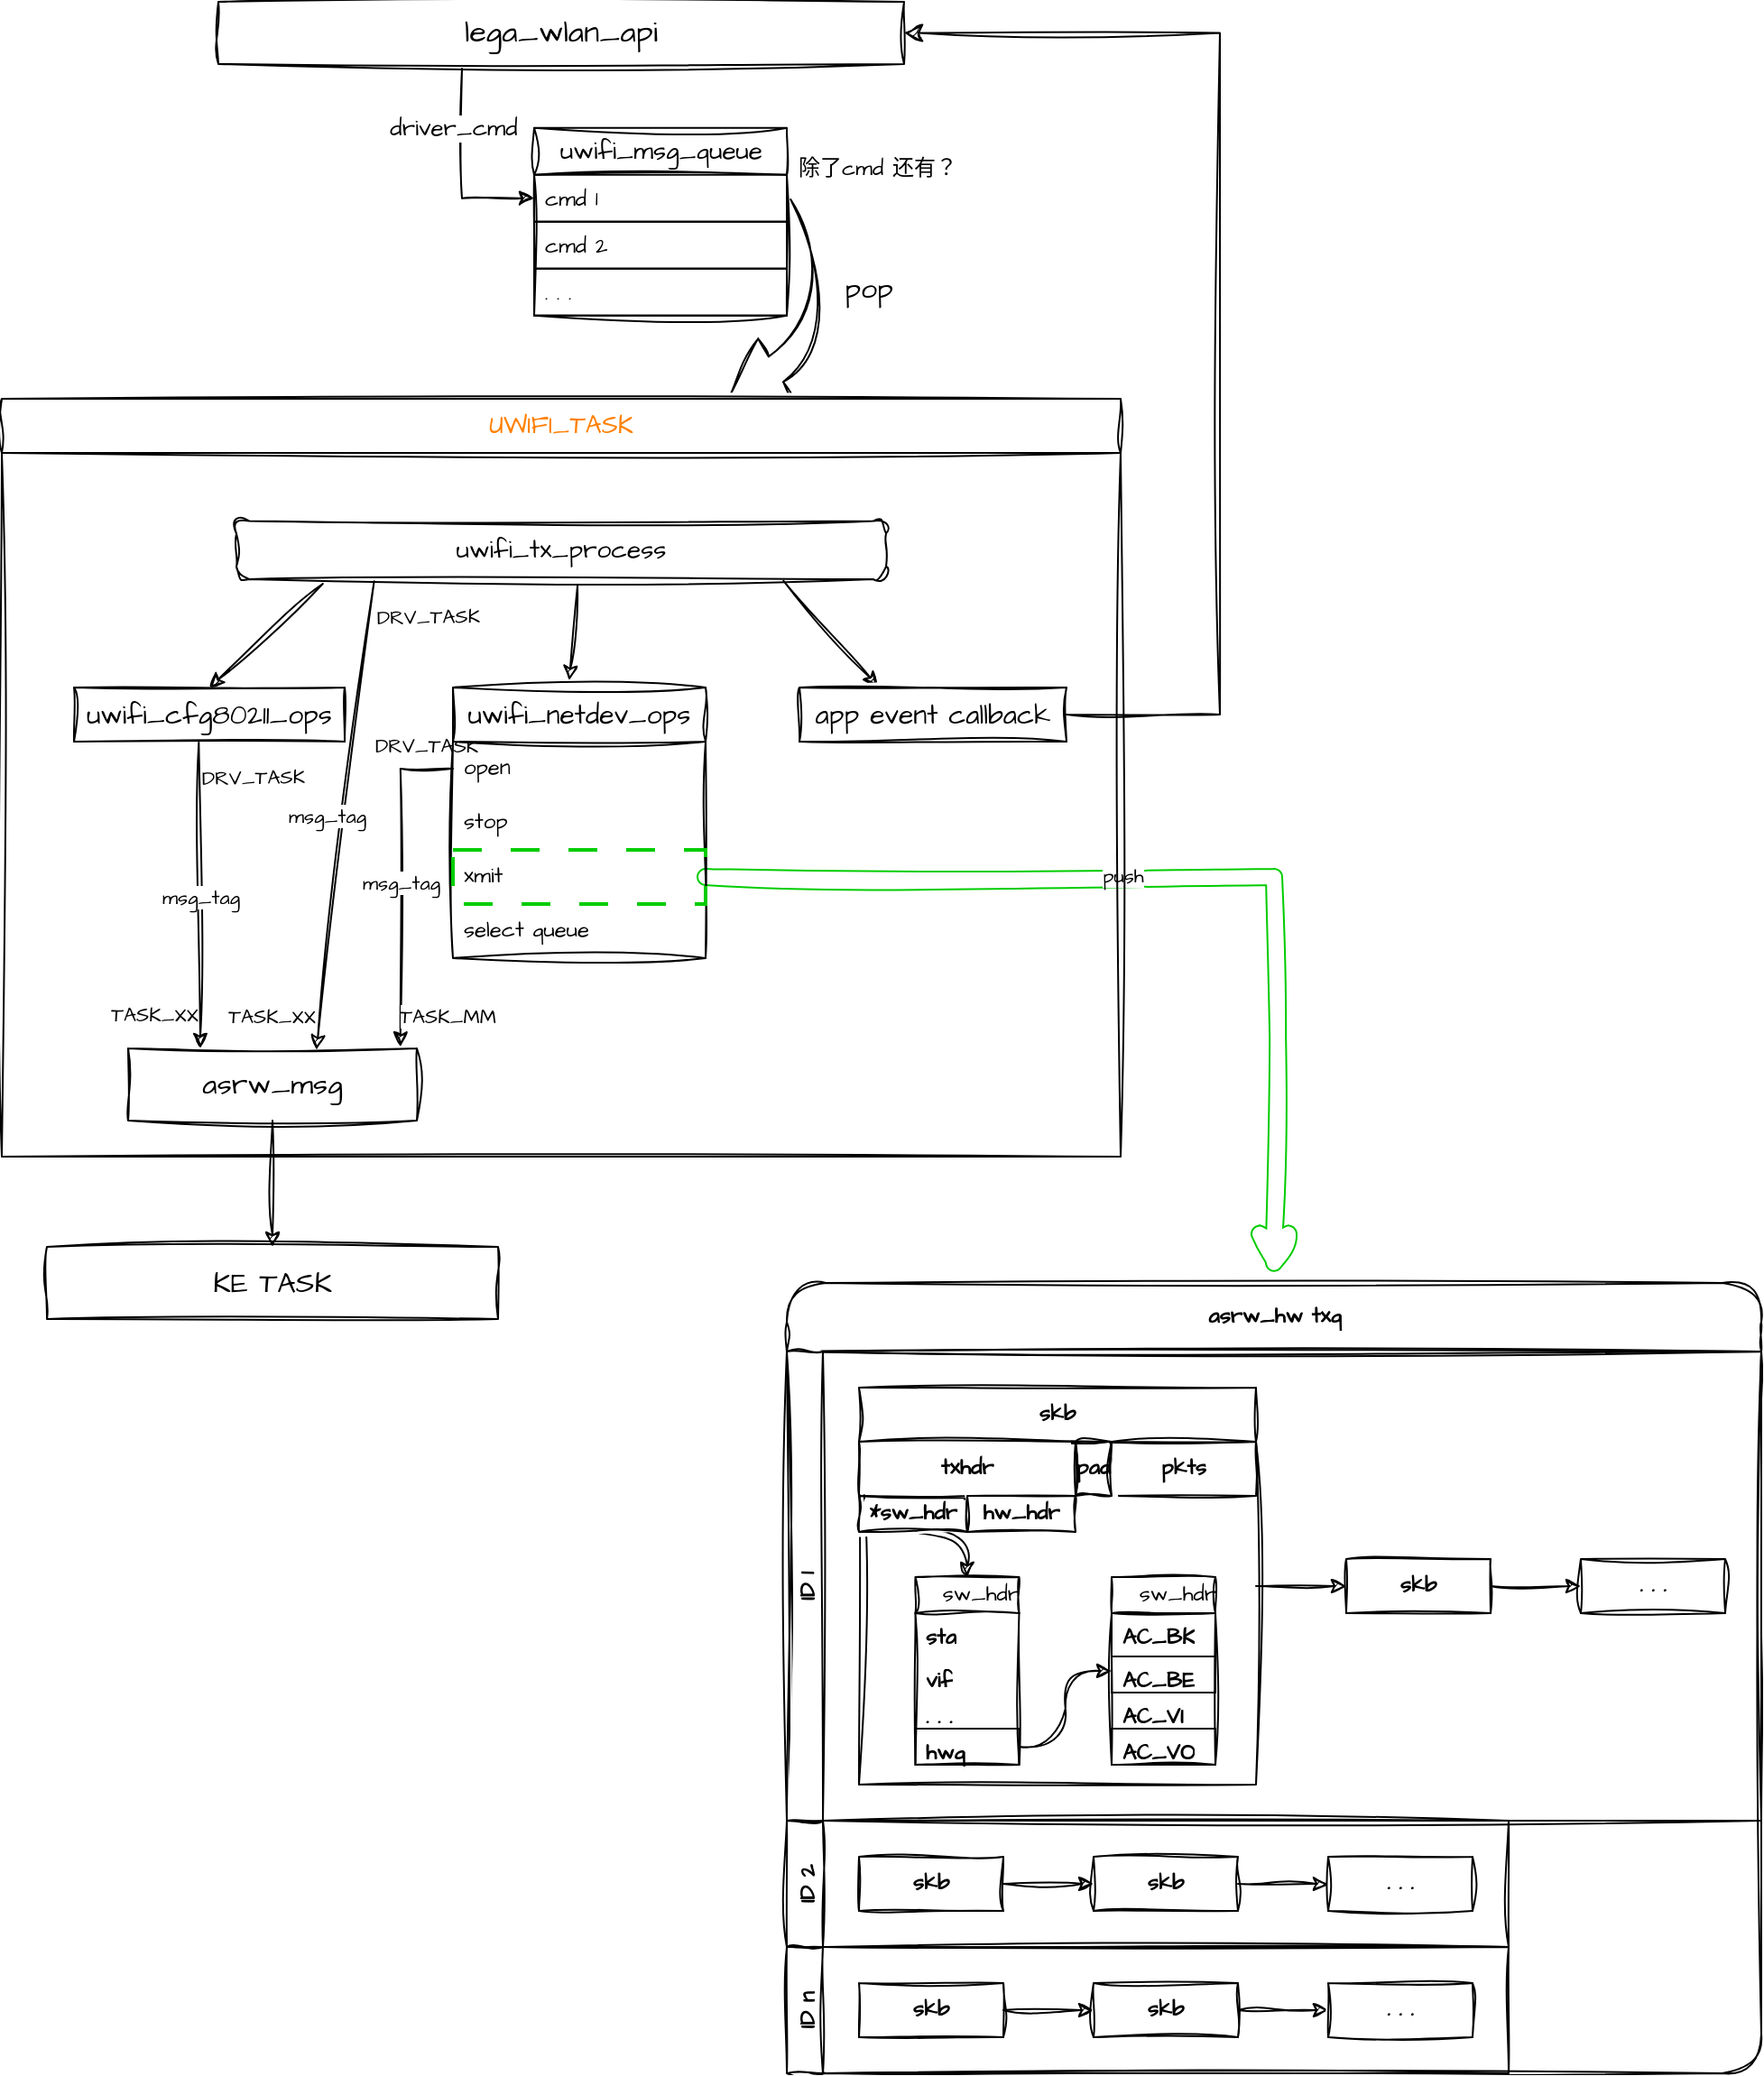 <mxfile version="24.0.7" type="github">
  <diagram name="Page-1" id="12e1b939-464a-85fe-373e-61e167be1490">
    <mxGraphModel dx="253" dy="355" grid="1" gridSize="10" guides="1" tooltips="1" connect="1" arrows="1" fold="1" page="0" pageScale="1.5" pageWidth="1169" pageHeight="826" background="none" math="0" shadow="0">
      <root>
        <mxCell id="0" />
        <mxCell id="1" parent="0" />
        <mxCell id="njrWuHVzc1N4BweSturP-118" value="" style="shape=filledEdge;curved=0;rounded=0;fixDash=1;endArrow=classic;strokeWidth=10;fillColor=#ffffff;edgeStyle=orthogonalEdgeStyle;html=1;sketch=1;hachureGap=4;jiggle=2;curveFitting=1;fontFamily=Architects Daughter;fontSource=https%3A%2F%2Ffonts.googleapis.com%2Fcss%3Ffamily%3DArchitects%2BDaughter;flowAnimation=0;endFill=1;exitX=1;exitY=0.5;exitDx=0;exitDy=0;strokeColor=#00CC00;" edge="1" parent="1" source="njrWuHVzc1N4BweSturP-63" target="njrWuHVzc1N4BweSturP-253">
          <mxGeometry width="60" height="40" relative="1" as="geometry">
            <mxPoint x="950" y="590" as="sourcePoint" />
            <mxPoint x="1106" y="761.6" as="targetPoint" />
          </mxGeometry>
        </mxCell>
        <mxCell id="njrWuHVzc1N4BweSturP-120" value="push" style="edgeLabel;html=1;align=center;verticalAlign=middle;resizable=0;points=[];sketch=1;hachureGap=4;jiggle=2;curveFitting=1;fontFamily=Architects Daughter;fontSource=https%3A%2F%2Ffonts.googleapis.com%2Fcss%3Ffamily%3DArchitects%2BDaughter;" vertex="1" connectable="0" parent="njrWuHVzc1N4BweSturP-118">
          <mxGeometry x="-0.146" y="1" relative="1" as="geometry">
            <mxPoint as="offset" />
          </mxGeometry>
        </mxCell>
        <mxCell id="yztCQqR7ki3eF70dfu_K-1" value="&lt;font style=&quot;font-size: 17px;&quot;&gt;lega_wlan_api&lt;/font&gt;" style="rounded=0;whiteSpace=wrap;html=1;sketch=1;hachureGap=4;jiggle=2;curveFitting=1;fontFamily=Architects Daughter;fontSource=https%3A%2F%2Ffonts.googleapis.com%2Fcss%3Ffamily%3DArchitects%2BDaughter;" parent="1" vertex="1">
          <mxGeometry x="655" y="70" width="380" height="34.46" as="geometry" />
        </mxCell>
        <mxCell id="yztCQqR7ki3eF70dfu_K-14" value="" style="html=1;shadow=0;dashed=0;align=center;verticalAlign=middle;shape=mxgraph.arrows2.jumpInArrow;dy=8.08;dx=29.68;arrowHead=39.27;sketch=1;hachureGap=4;jiggle=2;curveFitting=1;fontFamily=Architects Daughter;fontSource=https%3A%2F%2Ffonts.googleapis.com%2Fcss%3Ffamily%3DArchitects%2BDaughter;rotation=-210;" parent="1" vertex="1">
          <mxGeometry x="918.18" y="194.01" width="83.83" height="97.04" as="geometry" />
        </mxCell>
        <mxCell id="yztCQqR7ki3eF70dfu_K-17" value="&lt;font style=&quot;font-size: 16px;&quot;&gt;pop&lt;/font&gt;" style="text;html=1;align=center;verticalAlign=middle;resizable=0;points=[];autosize=1;strokeColor=none;fillColor=none;fontFamily=Architects Daughter;fontSource=https%3A%2F%2Ffonts.googleapis.com%2Fcss%3Ffamily%3DArchitects%2BDaughter;" parent="1" vertex="1">
          <mxGeometry x="990" y="213.86" width="50" height="30" as="geometry" />
        </mxCell>
        <mxCell id="njrWuHVzc1N4BweSturP-39" value="" style="endArrow=classic;html=1;rounded=0;sketch=1;hachureGap=4;jiggle=2;curveFitting=1;fontFamily=Architects Daughter;fontSource=https%3A%2F%2Ffonts.googleapis.com%2Fcss%3Ffamily%3DArchitects%2BDaughter;entryX=0;entryY=0.5;entryDx=0;entryDy=0;edgeStyle=orthogonalEdgeStyle;" edge="1" parent="1" target="njrWuHVzc1N4BweSturP-227">
          <mxGeometry width="50" height="50" relative="1" as="geometry">
            <mxPoint x="790" y="107" as="sourcePoint" />
            <mxPoint x="758.69" y="175.444" as="targetPoint" />
            <Array as="points">
              <mxPoint x="790" y="107" />
              <mxPoint x="790" y="179" />
            </Array>
          </mxGeometry>
        </mxCell>
        <mxCell id="njrWuHVzc1N4BweSturP-40" value="&lt;span style=&quot;font-size: 13px;&quot;&gt;driver_cmd&lt;/span&gt;" style="edgeLabel;html=1;align=center;verticalAlign=middle;resizable=0;points=[];sketch=1;hachureGap=4;jiggle=2;curveFitting=1;fontFamily=Architects Daughter;fontSource=https%3A%2F%2Ffonts.googleapis.com%2Fcss%3Ffamily%3DArchitects%2BDaughter;" vertex="1" connectable="0" parent="njrWuHVzc1N4BweSturP-39">
          <mxGeometry x="-0.073" y="-5" relative="1" as="geometry">
            <mxPoint y="-19" as="offset" />
          </mxGeometry>
        </mxCell>
        <mxCell id="njrWuHVzc1N4BweSturP-41" value="&lt;span style=&quot;font-size: 14px; font-weight: 400; text-wrap: nowrap;&quot;&gt;&lt;font color=&quot;#ff8000&quot;&gt;UWIFI_TASK&lt;/font&gt;&lt;/span&gt;" style="swimlane;whiteSpace=wrap;html=1;sketch=1;hachureGap=4;jiggle=2;curveFitting=1;fontFamily=Architects Daughter;fontSource=https%3A%2F%2Ffonts.googleapis.com%2Fcss%3Ffamily%3DArchitects%2BDaughter;startSize=30;strokeColor=#000000;" vertex="1" parent="1">
          <mxGeometry x="535" y="290" width="620" height="420" as="geometry">
            <mxRectangle x="535" y="290" width="615" height="30" as="alternateBounds" />
          </mxGeometry>
        </mxCell>
        <mxCell id="njrWuHVzc1N4BweSturP-43" value="&lt;span style=&quot;font-size: 14px; text-wrap: nowrap;&quot;&gt;uwifi_tx_process&lt;/span&gt;" style="rounded=1;whiteSpace=wrap;html=1;absoluteArcSize=1;arcSize=14;strokeWidth=1;sketch=1;hachureGap=4;jiggle=2;curveFitting=1;fontFamily=Architects Daughter;fontSource=https%3A%2F%2Ffonts.googleapis.com%2Fcss%3Ffamily%3DArchitects%2BDaughter;" vertex="1" parent="njrWuHVzc1N4BweSturP-41">
          <mxGeometry x="130" y="67.7" width="360" height="32.3" as="geometry" />
        </mxCell>
        <mxCell id="njrWuHVzc1N4BweSturP-44" value="" style="endArrow=classic;html=1;rounded=0;sketch=1;hachureGap=4;jiggle=2;curveFitting=1;fontFamily=Architects Daughter;fontSource=https%3A%2F%2Ffonts.googleapis.com%2Fcss%3Ffamily%3DArchitects%2BDaughter;exitX=0.133;exitY=1.077;exitDx=0;exitDy=0;exitPerimeter=0;entryX=0.5;entryY=0;entryDx=0;entryDy=0;" edge="1" parent="njrWuHVzc1N4BweSturP-41" source="njrWuHVzc1N4BweSturP-43" target="njrWuHVzc1N4BweSturP-48">
          <mxGeometry width="50" height="50" relative="1" as="geometry">
            <mxPoint x="90" y="272.3" as="sourcePoint" />
            <mxPoint x="108.039" y="172.3" as="targetPoint" />
          </mxGeometry>
        </mxCell>
        <mxCell id="njrWuHVzc1N4BweSturP-45" value="" style="endArrow=classic;html=1;rounded=0;sketch=1;hachureGap=4;jiggle=2;curveFitting=1;fontFamily=Architects Daughter;fontSource=https%3A%2F%2Ffonts.googleapis.com%2Fcss%3Ffamily%3DArchitects%2BDaughter;entryX=0.46;entryY=-0.026;entryDx=0;entryDy=0;exitX=0.525;exitY=1.114;exitDx=0;exitDy=0;entryPerimeter=0;exitPerimeter=0;" edge="1" parent="njrWuHVzc1N4BweSturP-41" source="njrWuHVzc1N4BweSturP-43" target="njrWuHVzc1N4BweSturP-52">
          <mxGeometry width="50" height="50" relative="1" as="geometry">
            <mxPoint x="320" y="202.3" as="sourcePoint" />
            <mxPoint x="330" y="187.3" as="targetPoint" />
          </mxGeometry>
        </mxCell>
        <mxCell id="njrWuHVzc1N4BweSturP-46" value="" style="endArrow=classic;html=1;rounded=0;sketch=1;hachureGap=4;jiggle=2;curveFitting=1;fontFamily=Architects Daughter;fontSource=https%3A%2F%2Ffonts.googleapis.com%2Fcss%3Ffamily%3DArchitects%2BDaughter;exitX=0.842;exitY=1.027;exitDx=0;exitDy=0;exitPerimeter=0;entryX=0.294;entryY=-0.022;entryDx=0;entryDy=0;entryPerimeter=0;" edge="1" parent="njrWuHVzc1N4BweSturP-41" source="njrWuHVzc1N4BweSturP-43" target="njrWuHVzc1N4BweSturP-56">
          <mxGeometry width="50" height="50" relative="1" as="geometry">
            <mxPoint x="500" y="142.3" as="sourcePoint" />
            <mxPoint x="527" y="152.3" as="targetPoint" />
          </mxGeometry>
        </mxCell>
        <mxCell id="njrWuHVzc1N4BweSturP-48" value="&lt;span style=&quot;font-size: 15px;&quot;&gt;uwifi_cfg80211_ops&lt;/span&gt;" style="swimlane;fontStyle=0;childLayout=stackLayout;horizontal=1;startSize=30;horizontalStack=0;resizeParent=1;resizeParentMax=0;resizeLast=0;collapsible=1;marginBottom=0;whiteSpace=wrap;html=1;sketch=1;hachureGap=4;jiggle=2;curveFitting=1;fontFamily=Architects Daughter;fontSource=https%3A%2F%2Ffonts.googleapis.com%2Fcss%3Ffamily%3DArchitects%2BDaughter;" vertex="1" collapsed="1" parent="njrWuHVzc1N4BweSturP-41">
          <mxGeometry x="40" y="160" width="150" height="30" as="geometry">
            <mxRectangle x="40" y="160" width="160" height="150" as="alternateBounds" />
          </mxGeometry>
        </mxCell>
        <mxCell id="njrWuHVzc1N4BweSturP-49" value="scan" style="text;strokeColor=none;fillColor=none;align=left;verticalAlign=middle;spacingLeft=4;spacingRight=4;overflow=hidden;points=[[0,0.5],[1,0.5]];portConstraint=eastwest;rotatable=0;whiteSpace=wrap;html=1;fontFamily=Architects Daughter;fontSource=https%3A%2F%2Ffonts.googleapis.com%2Fcss%3Ffamily%3DArchitects%2BDaughter;" vertex="1" parent="njrWuHVzc1N4BweSturP-48">
          <mxGeometry y="30" width="160" height="30" as="geometry" />
        </mxCell>
        <mxCell id="njrWuHVzc1N4BweSturP-50" value="connect" style="text;strokeColor=none;fillColor=none;align=left;verticalAlign=middle;spacingLeft=4;spacingRight=4;overflow=hidden;points=[[0,0.5],[1,0.5]];portConstraint=eastwest;rotatable=0;whiteSpace=wrap;html=1;fontFamily=Architects Daughter;fontSource=https%3A%2F%2Ffonts.googleapis.com%2Fcss%3Ffamily%3DArchitects%2BDaughter;" vertex="1" parent="njrWuHVzc1N4BweSturP-48">
          <mxGeometry y="60" width="160" height="30" as="geometry" />
        </mxCell>
        <mxCell id="njrWuHVzc1N4BweSturP-62" value="start_ap" style="text;strokeColor=none;fillColor=none;align=left;verticalAlign=middle;spacingLeft=4;spacingRight=4;overflow=hidden;points=[[0,0.5],[1,0.5]];portConstraint=eastwest;rotatable=0;whiteSpace=wrap;html=1;fontFamily=Architects Daughter;fontSource=https%3A%2F%2Ffonts.googleapis.com%2Fcss%3Ffamily%3DArchitects%2BDaughter;" vertex="1" parent="njrWuHVzc1N4BweSturP-48">
          <mxGeometry y="90" width="160" height="30" as="geometry" />
        </mxCell>
        <mxCell id="njrWuHVzc1N4BweSturP-51" value="&lt;b&gt;. . .&lt;/b&gt;" style="text;strokeColor=none;fillColor=none;align=left;verticalAlign=middle;spacingLeft=4;spacingRight=4;overflow=hidden;points=[[0,0.5],[1,0.5]];portConstraint=eastwest;rotatable=0;whiteSpace=wrap;html=1;fontFamily=Architects Daughter;fontSource=https%3A%2F%2Ffonts.googleapis.com%2Fcss%3Ffamily%3DArchitects%2BDaughter;" vertex="1" parent="njrWuHVzc1N4BweSturP-48">
          <mxGeometry y="120" width="160" height="30" as="geometry" />
        </mxCell>
        <mxCell id="njrWuHVzc1N4BweSturP-82" value="&lt;font style=&quot;font-size: 16px;&quot;&gt;asrw_msg&lt;/font&gt;" style="whiteSpace=wrap;html=1;sketch=1;hachureGap=4;jiggle=2;curveFitting=1;fontFamily=Architects Daughter;fontSource=https%3A%2F%2Ffonts.googleapis.com%2Fcss%3Ffamily%3DArchitects%2BDaughter;" vertex="1" parent="njrWuHVzc1N4BweSturP-41">
          <mxGeometry x="70" y="360" width="160" height="40" as="geometry" />
        </mxCell>
        <mxCell id="njrWuHVzc1N4BweSturP-73" value="" style="endArrow=classic;html=1;rounded=0;sketch=1;hachureGap=4;jiggle=2;curveFitting=1;fontFamily=Architects Daughter;fontSource=https%3A%2F%2Ffonts.googleapis.com%2Fcss%3Ffamily%3DArchitects%2BDaughter;entryX=0.25;entryY=0;entryDx=0;entryDy=0;exitX=0.461;exitY=1.016;exitDx=0;exitDy=0;exitPerimeter=0;" edge="1" parent="njrWuHVzc1N4BweSturP-41" source="njrWuHVzc1N4BweSturP-48" target="njrWuHVzc1N4BweSturP-82">
          <mxGeometry relative="1" as="geometry">
            <mxPoint x="-220" y="350" as="sourcePoint" />
            <mxPoint x="-60" y="350" as="targetPoint" />
          </mxGeometry>
        </mxCell>
        <mxCell id="njrWuHVzc1N4BweSturP-74" value="&lt;font style=&quot;font-size: 11px;&quot;&gt;msg_tag&lt;/font&gt;" style="edgeLabel;resizable=0;html=1;;align=center;verticalAlign=middle;sketch=1;hachureGap=4;jiggle=2;curveFitting=1;fontFamily=Architects Daughter;fontSource=https%3A%2F%2Ffonts.googleapis.com%2Fcss%3Ffamily%3DArchitects%2BDaughter;" connectable="0" vertex="1" parent="njrWuHVzc1N4BweSturP-73">
          <mxGeometry relative="1" as="geometry" />
        </mxCell>
        <mxCell id="njrWuHVzc1N4BweSturP-75" value="&lt;font style=&quot;font-size: 11px;&quot;&gt;DRV_TASK&lt;/font&gt;" style="edgeLabel;resizable=0;html=1;;align=left;verticalAlign=bottom;sketch=1;hachureGap=4;jiggle=2;curveFitting=1;fontFamily=Architects Daughter;fontSource=https%3A%2F%2Ffonts.googleapis.com%2Fcss%3Ffamily%3DArchitects%2BDaughter;rotation=-1;" connectable="0" vertex="1" parent="njrWuHVzc1N4BweSturP-73">
          <mxGeometry x="-1" relative="1" as="geometry">
            <mxPoint y="28" as="offset" />
          </mxGeometry>
        </mxCell>
        <mxCell id="njrWuHVzc1N4BweSturP-76" value="&lt;font style=&quot;font-size: 11px;&quot;&gt;TASK_XX&lt;/font&gt;" style="edgeLabel;resizable=0;html=1;;align=right;verticalAlign=bottom;sketch=1;hachureGap=4;jiggle=2;curveFitting=1;fontFamily=Architects Daughter;fontSource=https%3A%2F%2Ffonts.googleapis.com%2Fcss%3Ffamily%3DArchitects%2BDaughter;" connectable="0" vertex="1" parent="njrWuHVzc1N4BweSturP-73">
          <mxGeometry x="1" relative="1" as="geometry">
            <mxPoint y="-10" as="offset" />
          </mxGeometry>
        </mxCell>
        <mxCell id="njrWuHVzc1N4BweSturP-93" value="" style="endArrow=classic;html=1;rounded=0;sketch=1;hachureGap=4;jiggle=2;curveFitting=1;fontFamily=Architects Daughter;fontSource=https%3A%2F%2Ffonts.googleapis.com%2Fcss%3Ffamily%3DArchitects%2BDaughter;entryX=0.943;entryY=-0.02;entryDx=0;entryDy=0;edgeStyle=orthogonalEdgeStyle;exitX=0;exitY=0.5;exitDx=0;exitDy=0;entryPerimeter=0;" edge="1" parent="njrWuHVzc1N4BweSturP-41" source="njrWuHVzc1N4BweSturP-53" target="njrWuHVzc1N4BweSturP-82">
          <mxGeometry relative="1" as="geometry">
            <mxPoint x="425" y="210" as="sourcePoint" />
            <mxPoint x="455" y="380" as="targetPoint" />
            <Array as="points">
              <mxPoint x="221" y="205" />
            </Array>
          </mxGeometry>
        </mxCell>
        <mxCell id="njrWuHVzc1N4BweSturP-95" value="DRV_TASK" style="edgeLabel;resizable=0;html=1;;align=left;verticalAlign=bottom;sketch=1;hachureGap=4;jiggle=2;curveFitting=1;fontFamily=Architects Daughter;fontSource=https%3A%2F%2Ffonts.googleapis.com%2Fcss%3Ffamily%3DArchitects%2BDaughter;" connectable="0" vertex="1" parent="njrWuHVzc1N4BweSturP-93">
          <mxGeometry x="-1" relative="1" as="geometry">
            <mxPoint x="-45" y="-5" as="offset" />
          </mxGeometry>
        </mxCell>
        <mxCell id="njrWuHVzc1N4BweSturP-94" value="msg_tag" style="edgeLabel;resizable=0;html=1;;align=center;verticalAlign=middle;sketch=1;hachureGap=4;jiggle=2;curveFitting=1;fontFamily=Architects Daughter;fontSource=https%3A%2F%2Ffonts.googleapis.com%2Fcss%3Ffamily%3DArchitects%2BDaughter;" connectable="0" vertex="1" parent="njrWuHVzc1N4BweSturP-93">
          <mxGeometry relative="1" as="geometry" />
        </mxCell>
        <mxCell id="njrWuHVzc1N4BweSturP-96" value="TASK_MM" style="edgeLabel;resizable=0;html=1;;align=right;verticalAlign=bottom;sketch=1;hachureGap=4;jiggle=2;curveFitting=1;fontFamily=Architects Daughter;fontSource=https%3A%2F%2Ffonts.googleapis.com%2Fcss%3Ffamily%3DArchitects%2BDaughter;" connectable="0" vertex="1" parent="njrWuHVzc1N4BweSturP-93">
          <mxGeometry x="1" relative="1" as="geometry">
            <mxPoint x="54" y="-9" as="offset" />
          </mxGeometry>
        </mxCell>
        <mxCell id="njrWuHVzc1N4BweSturP-84" value="" style="endArrow=classic;html=1;rounded=0;sketch=1;hachureGap=4;jiggle=2;curveFitting=1;fontFamily=Architects Daughter;fontSource=https%3A%2F%2Ffonts.googleapis.com%2Fcss%3Ffamily%3DArchitects%2BDaughter;exitX=0.212;exitY=1.033;exitDx=0;exitDy=0;exitPerimeter=0;entryX=0.652;entryY=0.021;entryDx=0;entryDy=0;entryPerimeter=0;flowAnimation=0;" edge="1" parent="njrWuHVzc1N4BweSturP-41" source="njrWuHVzc1N4BweSturP-43" target="njrWuHVzc1N4BweSturP-82">
          <mxGeometry relative="1" as="geometry">
            <mxPoint x="207.16" y="113.7" as="sourcePoint" />
            <mxPoint x="205" y="360" as="targetPoint" />
          </mxGeometry>
        </mxCell>
        <mxCell id="njrWuHVzc1N4BweSturP-85" value="&lt;font style=&quot;font-size: 11px;&quot;&gt;msg_tag&lt;/font&gt;" style="edgeLabel;resizable=0;html=1;;align=center;verticalAlign=middle;sketch=1;hachureGap=4;jiggle=2;curveFitting=1;fontFamily=Architects Daughter;fontSource=https%3A%2F%2Ffonts.googleapis.com%2Fcss%3Ffamily%3DArchitects%2BDaughter;" connectable="0" vertex="1" parent="njrWuHVzc1N4BweSturP-84">
          <mxGeometry relative="1" as="geometry">
            <mxPoint x="-11" as="offset" />
          </mxGeometry>
        </mxCell>
        <mxCell id="njrWuHVzc1N4BweSturP-86" value="&lt;font style=&quot;font-size: 11px;&quot;&gt;DRV_TASK&lt;/font&gt;" style="edgeLabel;resizable=0;html=1;;align=left;verticalAlign=bottom;sketch=1;hachureGap=4;jiggle=2;curveFitting=1;fontFamily=Architects Daughter;fontSource=https%3A%2F%2Ffonts.googleapis.com%2Fcss%3Ffamily%3DArchitects%2BDaughter;rotation=-1;" connectable="0" vertex="1" parent="njrWuHVzc1N4BweSturP-84">
          <mxGeometry x="-1" relative="1" as="geometry">
            <mxPoint y="28" as="offset" />
          </mxGeometry>
        </mxCell>
        <mxCell id="njrWuHVzc1N4BweSturP-87" value="&lt;font style=&quot;font-size: 11px;&quot;&gt;TASK_XX&lt;/font&gt;" style="edgeLabel;resizable=0;html=1;;align=right;verticalAlign=bottom;sketch=1;hachureGap=4;jiggle=2;curveFitting=1;fontFamily=Architects Daughter;fontSource=https%3A%2F%2Ffonts.googleapis.com%2Fcss%3Ffamily%3DArchitects%2BDaughter;" connectable="0" vertex="1" parent="njrWuHVzc1N4BweSturP-84">
          <mxGeometry x="1" relative="1" as="geometry">
            <mxPoint y="-10" as="offset" />
          </mxGeometry>
        </mxCell>
        <mxCell id="njrWuHVzc1N4BweSturP-52" value="&lt;span style=&quot;font-size: 15px;&quot;&gt;uwifi_netdev_ops&lt;/span&gt;" style="swimlane;fontStyle=0;childLayout=stackLayout;horizontal=1;startSize=30;horizontalStack=0;resizeParent=1;resizeParentMax=0;resizeLast=0;collapsible=1;marginBottom=0;whiteSpace=wrap;html=1;sketch=1;hachureGap=4;jiggle=2;curveFitting=1;fontFamily=Architects Daughter;fontSource=https%3A%2F%2Ffonts.googleapis.com%2Fcss%3Ffamily%3DArchitects%2BDaughter;" vertex="1" parent="njrWuHVzc1N4BweSturP-41">
          <mxGeometry x="250" y="160" width="140" height="150" as="geometry">
            <mxRectangle x="250" y="160" width="150" height="30" as="alternateBounds" />
          </mxGeometry>
        </mxCell>
        <mxCell id="njrWuHVzc1N4BweSturP-53" value="open" style="text;align=left;verticalAlign=middle;spacingLeft=4;spacingRight=4;overflow=hidden;points=[[0,0.5],[1,0.5]];portConstraint=eastwest;rotatable=0;whiteSpace=wrap;html=1;fontFamily=Architects Daughter;fontSource=https%3A%2F%2Ffonts.googleapis.com%2Fcss%3Ffamily%3DArchitects%2BDaughter;noLabel=0;strokeWidth=0;fillColor=none;strokeColor=none;" vertex="1" parent="njrWuHVzc1N4BweSturP-52">
          <mxGeometry y="30" width="140" height="30" as="geometry" />
        </mxCell>
        <mxCell id="njrWuHVzc1N4BweSturP-54" value="stop" style="text;align=left;verticalAlign=middle;spacingLeft=4;spacingRight=4;overflow=hidden;points=[[0,0.5],[1,0.5]];portConstraint=eastwest;rotatable=0;whiteSpace=wrap;html=1;fontFamily=Architects Daughter;fontSource=https%3A%2F%2Ffonts.googleapis.com%2Fcss%3Ffamily%3DArchitects%2BDaughter;noLabel=0;strokeWidth=0;fillColor=none;strokeColor=none;" vertex="1" parent="njrWuHVzc1N4BweSturP-52">
          <mxGeometry y="60" width="140" height="30" as="geometry" />
        </mxCell>
        <mxCell id="njrWuHVzc1N4BweSturP-63" value="xmit" style="text;strokeColor=#00CC00;fillColor=none;align=left;verticalAlign=middle;spacingLeft=4;spacingRight=4;overflow=hidden;points=[[0,0.5],[1,0.5]];portConstraint=eastwest;rotatable=0;whiteSpace=wrap;html=1;fontFamily=Architects Daughter;fontSource=https%3A%2F%2Ffonts.googleapis.com%2Fcss%3Ffamily%3DArchitects%2BDaughter;dashed=1;dashPattern=8 8;strokeWidth=2;" vertex="1" parent="njrWuHVzc1N4BweSturP-52">
          <mxGeometry y="90" width="140" height="30" as="geometry" />
        </mxCell>
        <mxCell id="njrWuHVzc1N4BweSturP-55" value="select queue" style="text;strokeColor=none;fillColor=none;align=left;verticalAlign=middle;spacingLeft=4;spacingRight=4;overflow=hidden;points=[[0,0.5],[1,0.5]];portConstraint=eastwest;rotatable=0;whiteSpace=wrap;html=1;fontFamily=Architects Daughter;fontSource=https%3A%2F%2Ffonts.googleapis.com%2Fcss%3Ffamily%3DArchitects%2BDaughter;" vertex="1" parent="njrWuHVzc1N4BweSturP-52">
          <mxGeometry y="120" width="140" height="30" as="geometry" />
        </mxCell>
        <mxCell id="njrWuHVzc1N4BweSturP-56" value="&lt;span style=&quot;font-size: 15px;&quot;&gt;app event callback&lt;/span&gt;" style="swimlane;fontStyle=0;childLayout=stackLayout;horizontal=1;startSize=30;horizontalStack=0;resizeParent=1;resizeParentMax=0;resizeLast=0;collapsible=1;marginBottom=0;whiteSpace=wrap;html=1;sketch=1;hachureGap=4;jiggle=2;curveFitting=1;fontFamily=Architects Daughter;fontSource=https%3A%2F%2Ffonts.googleapis.com%2Fcss%3Ffamily%3DArchitects%2BDaughter;" vertex="1" collapsed="1" parent="njrWuHVzc1N4BweSturP-41">
          <mxGeometry x="442" y="160" width="148" height="30" as="geometry">
            <mxRectangle x="442" y="160" width="140" height="150" as="alternateBounds" />
          </mxGeometry>
        </mxCell>
        <mxCell id="njrWuHVzc1N4BweSturP-57" value="scan_completed" style="text;strokeColor=none;fillColor=none;align=left;verticalAlign=middle;spacingLeft=4;spacingRight=4;overflow=hidden;points=[[0,0.5],[1,0.5]];portConstraint=eastwest;rotatable=0;whiteSpace=wrap;html=1;fontFamily=Architects Daughter;fontSource=https%3A%2F%2Ffonts.googleapis.com%2Fcss%3Ffamily%3DArchitects%2BDaughter;" vertex="1" parent="njrWuHVzc1N4BweSturP-56">
          <mxGeometry y="30" width="140" height="30" as="geometry" />
        </mxCell>
        <mxCell id="njrWuHVzc1N4BweSturP-58" value="IP_GOT" style="text;strokeColor=none;fillColor=none;align=left;verticalAlign=middle;spacingLeft=4;spacingRight=4;overflow=hidden;points=[[0,0.5],[1,0.5]];portConstraint=eastwest;rotatable=0;whiteSpace=wrap;html=1;fontFamily=Architects Daughter;fontSource=https%3A%2F%2Ffonts.googleapis.com%2Fcss%3Ffamily%3DArchitects%2BDaughter;" vertex="1" parent="njrWuHVzc1N4BweSturP-56">
          <mxGeometry y="60" width="140" height="30" as="geometry" />
        </mxCell>
        <mxCell id="njrWuHVzc1N4BweSturP-59" value="AP_UP" style="text;strokeColor=none;fillColor=none;align=left;verticalAlign=middle;spacingLeft=4;spacingRight=4;overflow=hidden;points=[[0,0.5],[1,0.5]];portConstraint=eastwest;rotatable=0;whiteSpace=wrap;html=1;fontFamily=Architects Daughter;fontSource=https%3A%2F%2Ffonts.googleapis.com%2Fcss%3Ffamily%3DArchitects%2BDaughter;" vertex="1" parent="njrWuHVzc1N4BweSturP-56">
          <mxGeometry y="90" width="140" height="30" as="geometry" />
        </mxCell>
        <mxCell id="njrWuHVzc1N4BweSturP-64" value="&lt;b&gt;. . .&lt;/b&gt;" style="text;strokeColor=none;fillColor=none;align=left;verticalAlign=middle;spacingLeft=4;spacingRight=4;overflow=hidden;points=[[0,0.5],[1,0.5]];portConstraint=eastwest;rotatable=0;whiteSpace=wrap;html=1;fontFamily=Architects Daughter;fontSource=https%3A%2F%2Ffonts.googleapis.com%2Fcss%3Ffamily%3DArchitects%2BDaughter;" vertex="1" parent="njrWuHVzc1N4BweSturP-56">
          <mxGeometry y="120" width="140" height="30" as="geometry" />
        </mxCell>
        <mxCell id="njrWuHVzc1N4BweSturP-60" value="&lt;font style=&quot;font-size: 16px;&quot;&gt;KE TASK&lt;/font&gt;" style="rounded=0;whiteSpace=wrap;html=1;sketch=1;hachureGap=4;jiggle=2;curveFitting=1;fontFamily=Architects Daughter;fontSource=https%3A%2F%2Ffonts.googleapis.com%2Fcss%3Ffamily%3DArchitects%2BDaughter;" vertex="1" parent="1">
          <mxGeometry x="560" y="760" width="250" height="40" as="geometry" />
        </mxCell>
        <mxCell id="njrWuHVzc1N4BweSturP-88" value="" style="endArrow=classic;html=1;rounded=0;sketch=1;hachureGap=4;jiggle=2;curveFitting=1;fontFamily=Architects Daughter;fontSource=https%3A%2F%2Ffonts.googleapis.com%2Fcss%3Ffamily%3DArchitects%2BDaughter;exitX=0.5;exitY=1;exitDx=0;exitDy=0;entryX=0.5;entryY=0;entryDx=0;entryDy=0;" edge="1" parent="1" source="njrWuHVzc1N4BweSturP-82" target="njrWuHVzc1N4BweSturP-60">
          <mxGeometry width="50" height="50" relative="1" as="geometry">
            <mxPoint x="495" y="730" as="sourcePoint" />
            <mxPoint x="545" y="680" as="targetPoint" />
          </mxGeometry>
        </mxCell>
        <mxCell id="njrWuHVzc1N4BweSturP-91" value="" style="edgeStyle=elbowEdgeStyle;elbow=horizontal;endArrow=classic;html=1;curved=0;rounded=0;endSize=8;startSize=8;sketch=1;hachureGap=4;jiggle=2;curveFitting=1;fontFamily=Architects Daughter;fontSource=https%3A%2F%2Ffonts.googleapis.com%2Fcss%3Ffamily%3DArchitects%2BDaughter;entryX=1;entryY=0.5;entryDx=0;entryDy=0;" edge="1" parent="1" source="njrWuHVzc1N4BweSturP-56" target="yztCQqR7ki3eF70dfu_K-1">
          <mxGeometry width="50" height="50" relative="1" as="geometry">
            <mxPoint x="1320" y="540" as="sourcePoint" />
            <mxPoint x="1370" y="490" as="targetPoint" />
            <Array as="points">
              <mxPoint x="1210" y="310" />
            </Array>
          </mxGeometry>
        </mxCell>
        <mxCell id="njrWuHVzc1N4BweSturP-226" value="&lt;span style=&quot;font-size: 14px;&quot;&gt;uwifi_msg_queue&lt;/span&gt;" style="swimlane;fontStyle=0;childLayout=stackLayout;horizontal=1;startSize=26;fillColor=none;horizontalStack=0;resizeParent=1;resizeParentMax=0;resizeLast=0;collapsible=1;marginBottom=0;html=1;sketch=1;hachureGap=4;jiggle=2;curveFitting=1;fontFamily=Architects Daughter;fontSource=https%3A%2F%2Ffonts.googleapis.com%2Fcss%3Ffamily%3DArchitects%2BDaughter;" vertex="1" parent="1">
          <mxGeometry x="830" y="139.86" width="140" height="104" as="geometry" />
        </mxCell>
        <mxCell id="njrWuHVzc1N4BweSturP-227" value="cmd 1" style="text;strokeColor=default;fillColor=none;align=left;verticalAlign=top;spacingLeft=4;spacingRight=4;overflow=hidden;rotatable=0;points=[[0,0.5],[1,0.5]];portConstraint=eastwest;whiteSpace=wrap;html=1;fontFamily=Architects Daughter;fontSource=https%3A%2F%2Ffonts.googleapis.com%2Fcss%3Ffamily%3DArchitects%2BDaughter;" vertex="1" parent="njrWuHVzc1N4BweSturP-226">
          <mxGeometry y="26" width="140" height="26" as="geometry" />
        </mxCell>
        <mxCell id="njrWuHVzc1N4BweSturP-228" value="cmd 2" style="text;strokeColor=default;fillColor=none;align=left;verticalAlign=top;spacingLeft=4;spacingRight=4;overflow=hidden;rotatable=0;points=[[0,0.5],[1,0.5]];portConstraint=eastwest;whiteSpace=wrap;html=1;fontFamily=Architects Daughter;fontSource=https%3A%2F%2Ffonts.googleapis.com%2Fcss%3Ffamily%3DArchitects%2BDaughter;" vertex="1" parent="njrWuHVzc1N4BweSturP-226">
          <mxGeometry y="52" width="140" height="26" as="geometry" />
        </mxCell>
        <mxCell id="njrWuHVzc1N4BweSturP-229" value=". . ." style="text;strokeColor=default;fillColor=none;align=left;verticalAlign=top;spacingLeft=4;spacingRight=4;overflow=hidden;rotatable=0;points=[[0,0.5],[1,0.5]];portConstraint=eastwest;whiteSpace=wrap;html=1;fontFamily=Architects Daughter;fontSource=https%3A%2F%2Ffonts.googleapis.com%2Fcss%3Ffamily%3DArchitects%2BDaughter;" vertex="1" parent="njrWuHVzc1N4BweSturP-226">
          <mxGeometry y="78" width="140" height="26" as="geometry" />
        </mxCell>
        <mxCell id="njrWuHVzc1N4BweSturP-253" value="asrw_hw txq" style="swimlane;childLayout=stackLayout;resizeParent=1;resizeParentMax=0;horizontal=1;startSize=38;horizontalStack=0;html=1;sketch=1;hachureGap=4;jiggle=2;curveFitting=1;fontFamily=Architects Daughter;fontSource=https%3A%2F%2Ffonts.googleapis.com%2Fcss%3Ffamily%3DArchitects%2BDaughter;resizable=1;autosize=1;resizeWidth=1;resizeHeight=1;fixedWidth=1;rounded=1;arcSize=19;" vertex="1" parent="1">
          <mxGeometry x="970" y="780" width="540" height="438" as="geometry">
            <mxRectangle x="970" y="780" width="130" height="30" as="alternateBounds" />
          </mxGeometry>
        </mxCell>
        <mxCell id="njrWuHVzc1N4BweSturP-474" value="ID 1" style="swimlane;startSize=20;horizontal=0;childLayout=treeLayout;horizontalTree=1;resizable=1;containerType=tree;fontSize=12;sketch=1;hachureGap=4;jiggle=2;curveFitting=1;strokeColor=default;align=center;verticalAlign=middle;fontFamily=Architects Daughter;fontSource=https%3A%2F%2Ffonts.googleapis.com%2Fcss%3Ffamily%3DArchitects%2BDaughter;fontColor=default;fontStyle=1;fillColor=default;autosize=0;fixedWidth=0;aspect=fixed;" vertex="1" parent="njrWuHVzc1N4BweSturP-253">
          <mxGeometry y="38" width="540" height="260" as="geometry">
            <mxRectangle y="38" width="401.82" height="30" as="alternateBounds" />
          </mxGeometry>
        </mxCell>
        <mxCell id="njrWuHVzc1N4BweSturP-1039" value="skb" style="swimlane;whiteSpace=wrap;html=1;sketch=1;hachureGap=4;jiggle=2;curveFitting=1;fontFamily=Architects Daughter;fontSource=https%3A%2F%2Ffonts.googleapis.com%2Fcss%3Ffamily%3DArchitects%2BDaughter;resizable=1;strokeColor=default;align=center;verticalAlign=middle;fontSize=12;fontColor=default;fontStyle=1;fillColor=default;startSize=30;" vertex="1" parent="njrWuHVzc1N4BweSturP-474">
          <mxGeometry x="40" y="20" width="220" height="220" as="geometry">
            <mxRectangle x="40" y="20" width="80" height="30" as="alternateBounds" />
          </mxGeometry>
        </mxCell>
        <mxCell id="njrWuHVzc1N4BweSturP-1040" value="txhdr" style="rounded=0;whiteSpace=wrap;html=1;sketch=1;hachureGap=4;jiggle=2;curveFitting=1;fontFamily=Architects Daughter;fontSource=https%3A%2F%2Ffonts.googleapis.com%2Fcss%3Ffamily%3DArchitects%2BDaughter;strokeColor=default;align=center;verticalAlign=middle;fontSize=12;fontColor=default;fontStyle=1;fillColor=default;" vertex="1" parent="njrWuHVzc1N4BweSturP-1039">
          <mxGeometry y="30" width="120" height="30" as="geometry" />
        </mxCell>
        <mxCell id="njrWuHVzc1N4BweSturP-1041" value="pkts" style="rounded=0;whiteSpace=wrap;html=1;sketch=1;hachureGap=4;jiggle=2;curveFitting=1;fontFamily=Architects Daughter;fontSource=https%3A%2F%2Ffonts.googleapis.com%2Fcss%3Ffamily%3DArchitects%2BDaughter;strokeColor=default;align=center;verticalAlign=middle;fontSize=12;fontColor=default;fontStyle=1;fillColor=default;" vertex="1" parent="njrWuHVzc1N4BweSturP-1039">
          <mxGeometry x="140" y="30" width="80" height="30" as="geometry" />
        </mxCell>
        <mxCell id="njrWuHVzc1N4BweSturP-1042" style="edgeStyle=orthogonalEdgeStyle;rounded=0;sketch=1;hachureGap=4;jiggle=2;curveFitting=1;orthogonalLoop=1;jettySize=auto;html=1;exitX=0.5;exitY=1;exitDx=0;exitDy=0;entryX=0.5;entryY=0;entryDx=0;entryDy=0;fontFamily=Architects Daughter;fontSource=https%3A%2F%2Ffonts.googleapis.com%2Fcss%3Ffamily%3DArchitects%2BDaughter;fontSize=12;fontColor=default;fontStyle=1;curved=1;" edge="1" parent="njrWuHVzc1N4BweSturP-1039" source="njrWuHVzc1N4BweSturP-1043" target="njrWuHVzc1N4BweSturP-1046">
          <mxGeometry relative="1" as="geometry" />
        </mxCell>
        <mxCell id="njrWuHVzc1N4BweSturP-1043" value="*sw_hdr" style="rounded=0;whiteSpace=wrap;html=1;sketch=1;hachureGap=4;jiggle=2;curveFitting=1;fontFamily=Architects Daughter;fontSource=https%3A%2F%2Ffonts.googleapis.com%2Fcss%3Ffamily%3DArchitects%2BDaughter;strokeColor=default;align=center;verticalAlign=middle;fontSize=12;fontColor=default;fontStyle=1;fillColor=default;" vertex="1" parent="njrWuHVzc1N4BweSturP-1039">
          <mxGeometry y="60" width="60" height="20" as="geometry" />
        </mxCell>
        <mxCell id="njrWuHVzc1N4BweSturP-1044" value="hw_hdr" style="rounded=0;whiteSpace=wrap;html=1;sketch=1;hachureGap=4;jiggle=2;curveFitting=1;fontFamily=Architects Daughter;fontSource=https%3A%2F%2Ffonts.googleapis.com%2Fcss%3Ffamily%3DArchitects%2BDaughter;strokeColor=default;align=center;verticalAlign=middle;fontSize=12;fontColor=default;fontStyle=1;fillColor=default;" vertex="1" parent="njrWuHVzc1N4BweSturP-1039">
          <mxGeometry x="60" y="60" width="60" height="20" as="geometry" />
        </mxCell>
        <mxCell id="njrWuHVzc1N4BweSturP-1045" value="pad" style="rounded=0;whiteSpace=wrap;html=1;sketch=1;hachureGap=4;jiggle=2;curveFitting=1;fontFamily=Architects Daughter;fontSource=https%3A%2F%2Ffonts.googleapis.com%2Fcss%3Ffamily%3DArchitects%2BDaughter;strokeColor=default;align=center;verticalAlign=middle;fontSize=12;fontColor=default;fontStyle=1;fillColor=default;" vertex="1" parent="njrWuHVzc1N4BweSturP-1039">
          <mxGeometry x="120" y="30" width="20" height="30" as="geometry" />
        </mxCell>
        <mxCell id="njrWuHVzc1N4BweSturP-1046" value="&amp;nbsp; &amp;nbsp;sw_hdr" style="swimlane;fontStyle=0;childLayout=stackLayout;horizontal=1;startSize=20;fillColor=none;horizontalStack=0;resizeParent=1;resizeParentMax=0;resizeLast=0;collapsible=1;marginBottom=0;html=1;sketch=1;hachureGap=4;jiggle=2;curveFitting=1;strokeColor=default;align=center;verticalAlign=middle;fontFamily=Architects Daughter;fontSource=https%3A%2F%2Ffonts.googleapis.com%2Fcss%3Ffamily%3DArchitects%2BDaughter;fontSize=12;fontColor=default;" vertex="1" parent="njrWuHVzc1N4BweSturP-1039">
          <mxGeometry x="31.25" y="105" width="57.5" height="104" as="geometry">
            <mxRectangle x="32.5" y="140" width="57.5" height="20" as="alternateBounds" />
          </mxGeometry>
        </mxCell>
        <mxCell id="njrWuHVzc1N4BweSturP-1047" value="sta" style="text;strokeColor=none;fillColor=none;align=left;verticalAlign=top;spacingLeft=4;spacingRight=4;overflow=hidden;rotatable=0;points=[[0,0.5],[1,0.5]];portConstraint=eastwest;whiteSpace=wrap;html=1;fontFamily=Architects Daughter;fontSource=https%3A%2F%2Ffonts.googleapis.com%2Fcss%3Ffamily%3DArchitects%2BDaughter;fontSize=12;fontColor=default;fontStyle=1;" vertex="1" parent="njrWuHVzc1N4BweSturP-1046">
          <mxGeometry y="20" width="57.5" height="24" as="geometry" />
        </mxCell>
        <mxCell id="njrWuHVzc1N4BweSturP-1048" value="vif" style="text;strokeColor=none;fillColor=none;align=left;verticalAlign=top;spacingLeft=4;spacingRight=4;overflow=hidden;rotatable=0;points=[[0,0.5],[1,0.5]];portConstraint=eastwest;whiteSpace=wrap;html=1;fontFamily=Architects Daughter;fontSource=https%3A%2F%2Ffonts.googleapis.com%2Fcss%3Ffamily%3DArchitects%2BDaughter;fontSize=12;fontColor=default;fontStyle=1;" vertex="1" parent="njrWuHVzc1N4BweSturP-1046">
          <mxGeometry y="44" width="57.5" height="20" as="geometry" />
        </mxCell>
        <mxCell id="njrWuHVzc1N4BweSturP-1049" value=". . ." style="text;strokeColor=none;fillColor=none;align=left;verticalAlign=top;spacingLeft=4;spacingRight=4;overflow=hidden;rotatable=0;points=[[0,0.5],[1,0.5]];portConstraint=eastwest;whiteSpace=wrap;html=1;fontFamily=Architects Daughter;fontSource=https%3A%2F%2Ffonts.googleapis.com%2Fcss%3Ffamily%3DArchitects%2BDaughter;fontSize=12;fontColor=default;fontStyle=1;" vertex="1" parent="njrWuHVzc1N4BweSturP-1046">
          <mxGeometry y="64" width="57.5" height="20" as="geometry" />
        </mxCell>
        <mxCell id="njrWuHVzc1N4BweSturP-1050" value="hwq" style="text;strokeColor=default;fillColor=none;align=left;verticalAlign=top;spacingLeft=4;spacingRight=4;overflow=hidden;rotatable=0;points=[[0,0.5],[1,0.5]];portConstraint=eastwest;whiteSpace=wrap;html=1;fontFamily=Architects Daughter;fontSource=https%3A%2F%2Ffonts.googleapis.com%2Fcss%3Ffamily%3DArchitects%2BDaughter;fontSize=12;fontColor=default;fontStyle=1;" vertex="1" parent="njrWuHVzc1N4BweSturP-1046">
          <mxGeometry y="84" width="57.5" height="20" as="geometry" />
        </mxCell>
        <mxCell id="njrWuHVzc1N4BweSturP-1051" value="&amp;nbsp; &amp;nbsp;sw_hdr" style="swimlane;fontStyle=0;childLayout=stackLayout;horizontal=1;startSize=20;fillColor=none;horizontalStack=0;resizeParent=1;resizeParentMax=0;resizeLast=0;collapsible=1;marginBottom=0;html=1;sketch=1;hachureGap=4;jiggle=2;curveFitting=1;strokeColor=default;align=center;verticalAlign=middle;fontFamily=Architects Daughter;fontSource=https%3A%2F%2Ffonts.googleapis.com%2Fcss%3Ffamily%3DArchitects%2BDaughter;fontSize=12;fontColor=default;" vertex="1" parent="njrWuHVzc1N4BweSturP-1039">
          <mxGeometry x="140" y="105" width="57.5" height="104" as="geometry">
            <mxRectangle x="32.5" y="140" width="57.5" height="20" as="alternateBounds" />
          </mxGeometry>
        </mxCell>
        <mxCell id="njrWuHVzc1N4BweSturP-1052" value="AC_BK" style="text;strokeColor=default;fillColor=none;align=left;verticalAlign=top;spacingLeft=4;spacingRight=4;overflow=hidden;rotatable=0;points=[[0,0.5],[1,0.5]];portConstraint=eastwest;whiteSpace=wrap;html=1;fontFamily=Architects Daughter;fontSource=https%3A%2F%2Ffonts.googleapis.com%2Fcss%3Ffamily%3DArchitects%2BDaughter;fontSize=12;fontColor=default;fontStyle=1;" vertex="1" parent="njrWuHVzc1N4BweSturP-1051">
          <mxGeometry y="20" width="57.5" height="24" as="geometry" />
        </mxCell>
        <mxCell id="njrWuHVzc1N4BweSturP-1053" value="AC_BE" style="text;strokeColor=default;fillColor=none;align=left;verticalAlign=top;spacingLeft=4;spacingRight=4;overflow=hidden;rotatable=0;points=[[0,0.5],[1,0.5]];portConstraint=eastwest;whiteSpace=wrap;html=1;fontFamily=Architects Daughter;fontSource=https%3A%2F%2Ffonts.googleapis.com%2Fcss%3Ffamily%3DArchitects%2BDaughter;fontSize=12;fontColor=default;fontStyle=1;" vertex="1" parent="njrWuHVzc1N4BweSturP-1051">
          <mxGeometry y="44" width="57.5" height="20" as="geometry" />
        </mxCell>
        <mxCell id="njrWuHVzc1N4BweSturP-1054" value="AC_VI" style="text;strokeColor=none;fillColor=none;align=left;verticalAlign=top;spacingLeft=4;spacingRight=4;overflow=hidden;rotatable=0;points=[[0,0.5],[1,0.5]];portConstraint=eastwest;whiteSpace=wrap;html=1;fontFamily=Architects Daughter;fontSource=https%3A%2F%2Ffonts.googleapis.com%2Fcss%3Ffamily%3DArchitects%2BDaughter;fontSize=12;fontColor=default;fontStyle=1;" vertex="1" parent="njrWuHVzc1N4BweSturP-1051">
          <mxGeometry y="64" width="57.5" height="20" as="geometry" />
        </mxCell>
        <mxCell id="njrWuHVzc1N4BweSturP-1055" value="AC_VO" style="text;strokeColor=default;fillColor=none;align=left;verticalAlign=top;spacingLeft=4;spacingRight=4;overflow=hidden;rotatable=0;points=[[0,0.5],[1,0.5]];portConstraint=eastwest;whiteSpace=wrap;html=1;fontFamily=Architects Daughter;fontSource=https%3A%2F%2Ffonts.googleapis.com%2Fcss%3Ffamily%3DArchitects%2BDaughter;fontSize=12;fontColor=default;fontStyle=1;" vertex="1" parent="njrWuHVzc1N4BweSturP-1051">
          <mxGeometry y="84" width="57.5" height="20" as="geometry" />
        </mxCell>
        <mxCell id="njrWuHVzc1N4BweSturP-1056" style="edgeStyle=orthogonalEdgeStyle;rounded=0;sketch=1;hachureGap=4;jiggle=2;curveFitting=1;orthogonalLoop=1;jettySize=auto;html=1;exitX=1;exitY=0.5;exitDx=0;exitDy=0;fontFamily=Architects Daughter;fontSource=https%3A%2F%2Ffonts.googleapis.com%2Fcss%3Ffamily%3DArchitects%2BDaughter;fontSize=12;fontColor=default;fontStyle=1;curved=1;" edge="1" parent="njrWuHVzc1N4BweSturP-1039" source="njrWuHVzc1N4BweSturP-1050" target="njrWuHVzc1N4BweSturP-1051">
          <mxGeometry relative="1" as="geometry" />
        </mxCell>
        <mxCell id="njrWuHVzc1N4BweSturP-1057" value="" style="edgeStyle=orthogonalEdgeStyle;rounded=0;sketch=1;hachureGap=4;jiggle=2;curveFitting=1;orthogonalLoop=1;jettySize=auto;html=1;" edge="1" source="njrWuHVzc1N4BweSturP-1039" target="njrWuHVzc1N4BweSturP-1058" parent="njrWuHVzc1N4BweSturP-474">
          <mxGeometry relative="1" as="geometry" />
        </mxCell>
        <mxCell id="njrWuHVzc1N4BweSturP-1058" value="skb" style="swimlane;whiteSpace=wrap;html=1;sketch=1;hachureGap=4;jiggle=2;curveFitting=1;fontFamily=Architects Daughter;fontSource=https%3A%2F%2Ffonts.googleapis.com%2Fcss%3Ffamily%3DArchitects%2BDaughter;resizable=1;strokeColor=default;align=center;verticalAlign=middle;fontSize=12;fontColor=default;fontStyle=1;fillColor=default;startSize=30;" vertex="1" collapsed="1" parent="njrWuHVzc1N4BweSturP-474">
          <mxGeometry x="310" y="115" width="80" height="30" as="geometry">
            <mxRectangle x="41.82" y="20" width="220" height="220" as="alternateBounds" />
          </mxGeometry>
        </mxCell>
        <mxCell id="njrWuHVzc1N4BweSturP-1059" value="txhdr" style="rounded=0;whiteSpace=wrap;html=1;sketch=1;hachureGap=4;jiggle=2;curveFitting=1;fontFamily=Architects Daughter;fontSource=https%3A%2F%2Ffonts.googleapis.com%2Fcss%3Ffamily%3DArchitects%2BDaughter;strokeColor=default;align=center;verticalAlign=middle;fontSize=12;fontColor=default;fontStyle=1;fillColor=default;" vertex="1" parent="njrWuHVzc1N4BweSturP-1058">
          <mxGeometry y="30" width="120" height="30" as="geometry" />
        </mxCell>
        <mxCell id="njrWuHVzc1N4BweSturP-1060" value="pkts" style="rounded=0;whiteSpace=wrap;html=1;sketch=1;hachureGap=4;jiggle=2;curveFitting=1;fontFamily=Architects Daughter;fontSource=https%3A%2F%2Ffonts.googleapis.com%2Fcss%3Ffamily%3DArchitects%2BDaughter;strokeColor=default;align=center;verticalAlign=middle;fontSize=12;fontColor=default;fontStyle=1;fillColor=default;" vertex="1" parent="njrWuHVzc1N4BweSturP-1058">
          <mxGeometry x="140" y="30" width="80" height="30" as="geometry" />
        </mxCell>
        <mxCell id="njrWuHVzc1N4BweSturP-1061" style="edgeStyle=orthogonalEdgeStyle;rounded=0;sketch=1;hachureGap=4;jiggle=2;curveFitting=1;orthogonalLoop=1;jettySize=auto;html=1;exitX=0.5;exitY=1;exitDx=0;exitDy=0;entryX=0.5;entryY=0;entryDx=0;entryDy=0;fontFamily=Architects Daughter;fontSource=https%3A%2F%2Ffonts.googleapis.com%2Fcss%3Ffamily%3DArchitects%2BDaughter;fontSize=12;fontColor=default;fontStyle=1;curved=1;" edge="1" parent="njrWuHVzc1N4BweSturP-1058" source="njrWuHVzc1N4BweSturP-1062" target="njrWuHVzc1N4BweSturP-1065">
          <mxGeometry relative="1" as="geometry" />
        </mxCell>
        <mxCell id="njrWuHVzc1N4BweSturP-1062" value="*sw_hdr" style="rounded=0;whiteSpace=wrap;html=1;sketch=1;hachureGap=4;jiggle=2;curveFitting=1;fontFamily=Architects Daughter;fontSource=https%3A%2F%2Ffonts.googleapis.com%2Fcss%3Ffamily%3DArchitects%2BDaughter;strokeColor=default;align=center;verticalAlign=middle;fontSize=12;fontColor=default;fontStyle=1;fillColor=default;" vertex="1" parent="njrWuHVzc1N4BweSturP-1058">
          <mxGeometry y="60" width="60" height="20" as="geometry" />
        </mxCell>
        <mxCell id="njrWuHVzc1N4BweSturP-1063" value="hw_hdr" style="rounded=0;whiteSpace=wrap;html=1;sketch=1;hachureGap=4;jiggle=2;curveFitting=1;fontFamily=Architects Daughter;fontSource=https%3A%2F%2Ffonts.googleapis.com%2Fcss%3Ffamily%3DArchitects%2BDaughter;strokeColor=default;align=center;verticalAlign=middle;fontSize=12;fontColor=default;fontStyle=1;fillColor=default;" vertex="1" parent="njrWuHVzc1N4BweSturP-1058">
          <mxGeometry x="60" y="60" width="60" height="20" as="geometry" />
        </mxCell>
        <mxCell id="njrWuHVzc1N4BweSturP-1064" value="pad" style="rounded=0;whiteSpace=wrap;html=1;sketch=1;hachureGap=4;jiggle=2;curveFitting=1;fontFamily=Architects Daughter;fontSource=https%3A%2F%2Ffonts.googleapis.com%2Fcss%3Ffamily%3DArchitects%2BDaughter;strokeColor=default;align=center;verticalAlign=middle;fontSize=12;fontColor=default;fontStyle=1;fillColor=default;" vertex="1" parent="njrWuHVzc1N4BweSturP-1058">
          <mxGeometry x="120" y="30" width="20" height="30" as="geometry" />
        </mxCell>
        <mxCell id="njrWuHVzc1N4BweSturP-1065" value="&amp;nbsp; &amp;nbsp;sw_hdr" style="swimlane;fontStyle=0;childLayout=stackLayout;horizontal=1;startSize=20;fillColor=none;horizontalStack=0;resizeParent=1;resizeParentMax=0;resizeLast=0;collapsible=1;marginBottom=0;html=1;sketch=1;hachureGap=4;jiggle=2;curveFitting=1;strokeColor=default;align=center;verticalAlign=middle;fontFamily=Architects Daughter;fontSource=https%3A%2F%2Ffonts.googleapis.com%2Fcss%3Ffamily%3DArchitects%2BDaughter;fontSize=12;fontColor=default;" vertex="1" parent="njrWuHVzc1N4BweSturP-1058">
          <mxGeometry x="31.25" y="105" width="57.5" height="104" as="geometry">
            <mxRectangle x="32.5" y="140" width="57.5" height="20" as="alternateBounds" />
          </mxGeometry>
        </mxCell>
        <mxCell id="njrWuHVzc1N4BweSturP-1066" value="sta" style="text;strokeColor=none;fillColor=none;align=left;verticalAlign=top;spacingLeft=4;spacingRight=4;overflow=hidden;rotatable=0;points=[[0,0.5],[1,0.5]];portConstraint=eastwest;whiteSpace=wrap;html=1;fontFamily=Architects Daughter;fontSource=https%3A%2F%2Ffonts.googleapis.com%2Fcss%3Ffamily%3DArchitects%2BDaughter;fontSize=12;fontColor=default;fontStyle=1;" vertex="1" parent="njrWuHVzc1N4BweSturP-1065">
          <mxGeometry y="20" width="57.5" height="24" as="geometry" />
        </mxCell>
        <mxCell id="njrWuHVzc1N4BweSturP-1067" value="vif" style="text;strokeColor=none;fillColor=none;align=left;verticalAlign=top;spacingLeft=4;spacingRight=4;overflow=hidden;rotatable=0;points=[[0,0.5],[1,0.5]];portConstraint=eastwest;whiteSpace=wrap;html=1;fontFamily=Architects Daughter;fontSource=https%3A%2F%2Ffonts.googleapis.com%2Fcss%3Ffamily%3DArchitects%2BDaughter;fontSize=12;fontColor=default;fontStyle=1;" vertex="1" parent="njrWuHVzc1N4BweSturP-1065">
          <mxGeometry y="44" width="57.5" height="20" as="geometry" />
        </mxCell>
        <mxCell id="njrWuHVzc1N4BweSturP-1068" value=". . ." style="text;strokeColor=none;fillColor=none;align=left;verticalAlign=top;spacingLeft=4;spacingRight=4;overflow=hidden;rotatable=0;points=[[0,0.5],[1,0.5]];portConstraint=eastwest;whiteSpace=wrap;html=1;fontFamily=Architects Daughter;fontSource=https%3A%2F%2Ffonts.googleapis.com%2Fcss%3Ffamily%3DArchitects%2BDaughter;fontSize=12;fontColor=default;fontStyle=1;" vertex="1" parent="njrWuHVzc1N4BweSturP-1065">
          <mxGeometry y="64" width="57.5" height="20" as="geometry" />
        </mxCell>
        <mxCell id="njrWuHVzc1N4BweSturP-1069" value="hwq" style="text;strokeColor=default;fillColor=none;align=left;verticalAlign=top;spacingLeft=4;spacingRight=4;overflow=hidden;rotatable=0;points=[[0,0.5],[1,0.5]];portConstraint=eastwest;whiteSpace=wrap;html=1;fontFamily=Architects Daughter;fontSource=https%3A%2F%2Ffonts.googleapis.com%2Fcss%3Ffamily%3DArchitects%2BDaughter;fontSize=12;fontColor=default;fontStyle=1;" vertex="1" parent="njrWuHVzc1N4BweSturP-1065">
          <mxGeometry y="84" width="57.5" height="20" as="geometry" />
        </mxCell>
        <mxCell id="njrWuHVzc1N4BweSturP-1070" value="&amp;nbsp; &amp;nbsp;sw_hdr" style="swimlane;fontStyle=0;childLayout=stackLayout;horizontal=1;startSize=20;fillColor=none;horizontalStack=0;resizeParent=1;resizeParentMax=0;resizeLast=0;collapsible=1;marginBottom=0;html=1;sketch=1;hachureGap=4;jiggle=2;curveFitting=1;strokeColor=default;align=center;verticalAlign=middle;fontFamily=Architects Daughter;fontSource=https%3A%2F%2Ffonts.googleapis.com%2Fcss%3Ffamily%3DArchitects%2BDaughter;fontSize=12;fontColor=default;" vertex="1" parent="njrWuHVzc1N4BweSturP-1058">
          <mxGeometry x="140" y="105" width="57.5" height="104" as="geometry">
            <mxRectangle x="32.5" y="140" width="57.5" height="20" as="alternateBounds" />
          </mxGeometry>
        </mxCell>
        <mxCell id="njrWuHVzc1N4BweSturP-1071" value="AC_BK" style="text;strokeColor=default;fillColor=none;align=left;verticalAlign=top;spacingLeft=4;spacingRight=4;overflow=hidden;rotatable=0;points=[[0,0.5],[1,0.5]];portConstraint=eastwest;whiteSpace=wrap;html=1;fontFamily=Architects Daughter;fontSource=https%3A%2F%2Ffonts.googleapis.com%2Fcss%3Ffamily%3DArchitects%2BDaughter;fontSize=12;fontColor=default;fontStyle=1;" vertex="1" parent="njrWuHVzc1N4BweSturP-1070">
          <mxGeometry y="20" width="57.5" height="24" as="geometry" />
        </mxCell>
        <mxCell id="njrWuHVzc1N4BweSturP-1072" value="AC_BE" style="text;strokeColor=default;fillColor=none;align=left;verticalAlign=top;spacingLeft=4;spacingRight=4;overflow=hidden;rotatable=0;points=[[0,0.5],[1,0.5]];portConstraint=eastwest;whiteSpace=wrap;html=1;fontFamily=Architects Daughter;fontSource=https%3A%2F%2Ffonts.googleapis.com%2Fcss%3Ffamily%3DArchitects%2BDaughter;fontSize=12;fontColor=default;fontStyle=1;" vertex="1" parent="njrWuHVzc1N4BweSturP-1070">
          <mxGeometry y="44" width="57.5" height="20" as="geometry" />
        </mxCell>
        <mxCell id="njrWuHVzc1N4BweSturP-1073" value="AC_VI" style="text;strokeColor=none;fillColor=none;align=left;verticalAlign=top;spacingLeft=4;spacingRight=4;overflow=hidden;rotatable=0;points=[[0,0.5],[1,0.5]];portConstraint=eastwest;whiteSpace=wrap;html=1;fontFamily=Architects Daughter;fontSource=https%3A%2F%2Ffonts.googleapis.com%2Fcss%3Ffamily%3DArchitects%2BDaughter;fontSize=12;fontColor=default;fontStyle=1;" vertex="1" parent="njrWuHVzc1N4BweSturP-1070">
          <mxGeometry y="64" width="57.5" height="20" as="geometry" />
        </mxCell>
        <mxCell id="njrWuHVzc1N4BweSturP-1074" value="AC_VO" style="text;strokeColor=default;fillColor=none;align=left;verticalAlign=top;spacingLeft=4;spacingRight=4;overflow=hidden;rotatable=0;points=[[0,0.5],[1,0.5]];portConstraint=eastwest;whiteSpace=wrap;html=1;fontFamily=Architects Daughter;fontSource=https%3A%2F%2Ffonts.googleapis.com%2Fcss%3Ffamily%3DArchitects%2BDaughter;fontSize=12;fontColor=default;fontStyle=1;" vertex="1" parent="njrWuHVzc1N4BweSturP-1070">
          <mxGeometry y="84" width="57.5" height="20" as="geometry" />
        </mxCell>
        <mxCell id="njrWuHVzc1N4BweSturP-1075" style="edgeStyle=orthogonalEdgeStyle;rounded=0;sketch=1;hachureGap=4;jiggle=2;curveFitting=1;orthogonalLoop=1;jettySize=auto;html=1;exitX=1;exitY=0.5;exitDx=0;exitDy=0;fontFamily=Architects Daughter;fontSource=https%3A%2F%2Ffonts.googleapis.com%2Fcss%3Ffamily%3DArchitects%2BDaughter;fontSize=12;fontColor=default;fontStyle=1;curved=1;" edge="1" parent="njrWuHVzc1N4BweSturP-1058" source="njrWuHVzc1N4BweSturP-1069" target="njrWuHVzc1N4BweSturP-1070">
          <mxGeometry relative="1" as="geometry" />
        </mxCell>
        <mxCell id="njrWuHVzc1N4BweSturP-1076" value="" style="edgeStyle=orthogonalEdgeStyle;rounded=0;sketch=1;hachureGap=4;jiggle=2;curveFitting=1;orthogonalLoop=1;jettySize=auto;html=1;" edge="1" target="njrWuHVzc1N4BweSturP-1077" source="njrWuHVzc1N4BweSturP-1058" parent="njrWuHVzc1N4BweSturP-474">
          <mxGeometry relative="1" as="geometry">
            <mxPoint x="1038.18" y="748" as="sourcePoint" />
          </mxGeometry>
        </mxCell>
        <mxCell id="njrWuHVzc1N4BweSturP-1077" value=". . ." style="swimlane;whiteSpace=wrap;html=1;sketch=1;hachureGap=4;jiggle=2;curveFitting=1;fontFamily=Architects Daughter;fontSource=https%3A%2F%2Ffonts.googleapis.com%2Fcss%3Ffamily%3DArchitects%2BDaughter;resizable=1;strokeColor=default;align=center;verticalAlign=middle;fontSize=12;fontColor=default;fontStyle=1;fillColor=default;startSize=30;" vertex="1" collapsed="1" parent="njrWuHVzc1N4BweSturP-474">
          <mxGeometry x="440" y="115" width="80" height="30" as="geometry">
            <mxRectangle x="300" y="20" width="220" height="220" as="alternateBounds" />
          </mxGeometry>
        </mxCell>
        <mxCell id="njrWuHVzc1N4BweSturP-1078" value="txhdr" style="rounded=0;whiteSpace=wrap;html=1;sketch=1;hachureGap=4;jiggle=2;curveFitting=1;fontFamily=Architects Daughter;fontSource=https%3A%2F%2Ffonts.googleapis.com%2Fcss%3Ffamily%3DArchitects%2BDaughter;strokeColor=default;align=center;verticalAlign=middle;fontSize=12;fontColor=default;fontStyle=1;fillColor=default;" vertex="1" parent="njrWuHVzc1N4BweSturP-1077">
          <mxGeometry y="30" width="120" height="30" as="geometry" />
        </mxCell>
        <mxCell id="njrWuHVzc1N4BweSturP-1079" value="pkts" style="rounded=0;whiteSpace=wrap;html=1;sketch=1;hachureGap=4;jiggle=2;curveFitting=1;fontFamily=Architects Daughter;fontSource=https%3A%2F%2Ffonts.googleapis.com%2Fcss%3Ffamily%3DArchitects%2BDaughter;strokeColor=default;align=center;verticalAlign=middle;fontSize=12;fontColor=default;fontStyle=1;fillColor=default;" vertex="1" parent="njrWuHVzc1N4BweSturP-1077">
          <mxGeometry x="140" y="30" width="80" height="30" as="geometry" />
        </mxCell>
        <mxCell id="njrWuHVzc1N4BweSturP-1080" style="edgeStyle=orthogonalEdgeStyle;rounded=0;sketch=1;hachureGap=4;jiggle=2;curveFitting=1;orthogonalLoop=1;jettySize=auto;html=1;exitX=0.5;exitY=1;exitDx=0;exitDy=0;entryX=0.5;entryY=0;entryDx=0;entryDy=0;fontFamily=Architects Daughter;fontSource=https%3A%2F%2Ffonts.googleapis.com%2Fcss%3Ffamily%3DArchitects%2BDaughter;fontSize=12;fontColor=default;fontStyle=1;curved=1;" edge="1" parent="njrWuHVzc1N4BweSturP-1077" source="njrWuHVzc1N4BweSturP-1081" target="njrWuHVzc1N4BweSturP-1084">
          <mxGeometry relative="1" as="geometry" />
        </mxCell>
        <mxCell id="njrWuHVzc1N4BweSturP-1081" value="*sw_hdr" style="rounded=0;whiteSpace=wrap;html=1;sketch=1;hachureGap=4;jiggle=2;curveFitting=1;fontFamily=Architects Daughter;fontSource=https%3A%2F%2Ffonts.googleapis.com%2Fcss%3Ffamily%3DArchitects%2BDaughter;strokeColor=default;align=center;verticalAlign=middle;fontSize=12;fontColor=default;fontStyle=1;fillColor=default;" vertex="1" parent="njrWuHVzc1N4BweSturP-1077">
          <mxGeometry y="60" width="60" height="20" as="geometry" />
        </mxCell>
        <mxCell id="njrWuHVzc1N4BweSturP-1082" value="hw_hdr" style="rounded=0;whiteSpace=wrap;html=1;sketch=1;hachureGap=4;jiggle=2;curveFitting=1;fontFamily=Architects Daughter;fontSource=https%3A%2F%2Ffonts.googleapis.com%2Fcss%3Ffamily%3DArchitects%2BDaughter;strokeColor=default;align=center;verticalAlign=middle;fontSize=12;fontColor=default;fontStyle=1;fillColor=default;" vertex="1" parent="njrWuHVzc1N4BweSturP-1077">
          <mxGeometry x="60" y="60" width="60" height="20" as="geometry" />
        </mxCell>
        <mxCell id="njrWuHVzc1N4BweSturP-1083" value="pad" style="rounded=0;whiteSpace=wrap;html=1;sketch=1;hachureGap=4;jiggle=2;curveFitting=1;fontFamily=Architects Daughter;fontSource=https%3A%2F%2Ffonts.googleapis.com%2Fcss%3Ffamily%3DArchitects%2BDaughter;strokeColor=default;align=center;verticalAlign=middle;fontSize=12;fontColor=default;fontStyle=1;fillColor=default;" vertex="1" parent="njrWuHVzc1N4BweSturP-1077">
          <mxGeometry x="120" y="30" width="20" height="30" as="geometry" />
        </mxCell>
        <mxCell id="njrWuHVzc1N4BweSturP-1084" value="&amp;nbsp; &amp;nbsp;sw_hdr" style="swimlane;fontStyle=0;childLayout=stackLayout;horizontal=1;startSize=20;fillColor=none;horizontalStack=0;resizeParent=1;resizeParentMax=0;resizeLast=0;collapsible=1;marginBottom=0;html=1;sketch=1;hachureGap=4;jiggle=2;curveFitting=1;strokeColor=default;align=center;verticalAlign=middle;fontFamily=Architects Daughter;fontSource=https%3A%2F%2Ffonts.googleapis.com%2Fcss%3Ffamily%3DArchitects%2BDaughter;fontSize=12;fontColor=default;" vertex="1" parent="njrWuHVzc1N4BweSturP-1077">
          <mxGeometry x="31.25" y="105" width="57.5" height="104" as="geometry">
            <mxRectangle x="32.5" y="140" width="57.5" height="20" as="alternateBounds" />
          </mxGeometry>
        </mxCell>
        <mxCell id="njrWuHVzc1N4BweSturP-1085" value="sta" style="text;strokeColor=none;fillColor=none;align=left;verticalAlign=top;spacingLeft=4;spacingRight=4;overflow=hidden;rotatable=0;points=[[0,0.5],[1,0.5]];portConstraint=eastwest;whiteSpace=wrap;html=1;fontFamily=Architects Daughter;fontSource=https%3A%2F%2Ffonts.googleapis.com%2Fcss%3Ffamily%3DArchitects%2BDaughter;fontSize=12;fontColor=default;fontStyle=1;" vertex="1" parent="njrWuHVzc1N4BweSturP-1084">
          <mxGeometry y="20" width="57.5" height="24" as="geometry" />
        </mxCell>
        <mxCell id="njrWuHVzc1N4BweSturP-1086" value="vif" style="text;strokeColor=none;fillColor=none;align=left;verticalAlign=top;spacingLeft=4;spacingRight=4;overflow=hidden;rotatable=0;points=[[0,0.5],[1,0.5]];portConstraint=eastwest;whiteSpace=wrap;html=1;fontFamily=Architects Daughter;fontSource=https%3A%2F%2Ffonts.googleapis.com%2Fcss%3Ffamily%3DArchitects%2BDaughter;fontSize=12;fontColor=default;fontStyle=1;" vertex="1" parent="njrWuHVzc1N4BweSturP-1084">
          <mxGeometry y="44" width="57.5" height="20" as="geometry" />
        </mxCell>
        <mxCell id="njrWuHVzc1N4BweSturP-1087" value=". . ." style="text;strokeColor=none;fillColor=none;align=left;verticalAlign=top;spacingLeft=4;spacingRight=4;overflow=hidden;rotatable=0;points=[[0,0.5],[1,0.5]];portConstraint=eastwest;whiteSpace=wrap;html=1;fontFamily=Architects Daughter;fontSource=https%3A%2F%2Ffonts.googleapis.com%2Fcss%3Ffamily%3DArchitects%2BDaughter;fontSize=12;fontColor=default;fontStyle=1;" vertex="1" parent="njrWuHVzc1N4BweSturP-1084">
          <mxGeometry y="64" width="57.5" height="20" as="geometry" />
        </mxCell>
        <mxCell id="njrWuHVzc1N4BweSturP-1088" value="hwq" style="text;strokeColor=default;fillColor=none;align=left;verticalAlign=top;spacingLeft=4;spacingRight=4;overflow=hidden;rotatable=0;points=[[0,0.5],[1,0.5]];portConstraint=eastwest;whiteSpace=wrap;html=1;fontFamily=Architects Daughter;fontSource=https%3A%2F%2Ffonts.googleapis.com%2Fcss%3Ffamily%3DArchitects%2BDaughter;fontSize=12;fontColor=default;fontStyle=1;" vertex="1" parent="njrWuHVzc1N4BweSturP-1084">
          <mxGeometry y="84" width="57.5" height="20" as="geometry" />
        </mxCell>
        <mxCell id="njrWuHVzc1N4BweSturP-1089" value="&amp;nbsp; &amp;nbsp;sw_hdr" style="swimlane;fontStyle=0;childLayout=stackLayout;horizontal=1;startSize=20;fillColor=none;horizontalStack=0;resizeParent=1;resizeParentMax=0;resizeLast=0;collapsible=1;marginBottom=0;html=1;sketch=1;hachureGap=4;jiggle=2;curveFitting=1;strokeColor=default;align=center;verticalAlign=middle;fontFamily=Architects Daughter;fontSource=https%3A%2F%2Ffonts.googleapis.com%2Fcss%3Ffamily%3DArchitects%2BDaughter;fontSize=12;fontColor=default;" vertex="1" parent="njrWuHVzc1N4BweSturP-1077">
          <mxGeometry x="140" y="105" width="57.5" height="104" as="geometry">
            <mxRectangle x="32.5" y="140" width="57.5" height="20" as="alternateBounds" />
          </mxGeometry>
        </mxCell>
        <mxCell id="njrWuHVzc1N4BweSturP-1090" value="AC_BK" style="text;strokeColor=default;fillColor=none;align=left;verticalAlign=top;spacingLeft=4;spacingRight=4;overflow=hidden;rotatable=0;points=[[0,0.5],[1,0.5]];portConstraint=eastwest;whiteSpace=wrap;html=1;fontFamily=Architects Daughter;fontSource=https%3A%2F%2Ffonts.googleapis.com%2Fcss%3Ffamily%3DArchitects%2BDaughter;fontSize=12;fontColor=default;fontStyle=1;" vertex="1" parent="njrWuHVzc1N4BweSturP-1089">
          <mxGeometry y="20" width="57.5" height="24" as="geometry" />
        </mxCell>
        <mxCell id="njrWuHVzc1N4BweSturP-1091" value="AC_BE" style="text;strokeColor=default;fillColor=none;align=left;verticalAlign=top;spacingLeft=4;spacingRight=4;overflow=hidden;rotatable=0;points=[[0,0.5],[1,0.5]];portConstraint=eastwest;whiteSpace=wrap;html=1;fontFamily=Architects Daughter;fontSource=https%3A%2F%2Ffonts.googleapis.com%2Fcss%3Ffamily%3DArchitects%2BDaughter;fontSize=12;fontColor=default;fontStyle=1;" vertex="1" parent="njrWuHVzc1N4BweSturP-1089">
          <mxGeometry y="44" width="57.5" height="20" as="geometry" />
        </mxCell>
        <mxCell id="njrWuHVzc1N4BweSturP-1092" value="AC_VI" style="text;strokeColor=none;fillColor=none;align=left;verticalAlign=top;spacingLeft=4;spacingRight=4;overflow=hidden;rotatable=0;points=[[0,0.5],[1,0.5]];portConstraint=eastwest;whiteSpace=wrap;html=1;fontFamily=Architects Daughter;fontSource=https%3A%2F%2Ffonts.googleapis.com%2Fcss%3Ffamily%3DArchitects%2BDaughter;fontSize=12;fontColor=default;fontStyle=1;" vertex="1" parent="njrWuHVzc1N4BweSturP-1089">
          <mxGeometry y="64" width="57.5" height="20" as="geometry" />
        </mxCell>
        <mxCell id="njrWuHVzc1N4BweSturP-1093" value="AC_VO" style="text;strokeColor=default;fillColor=none;align=left;verticalAlign=top;spacingLeft=4;spacingRight=4;overflow=hidden;rotatable=0;points=[[0,0.5],[1,0.5]];portConstraint=eastwest;whiteSpace=wrap;html=1;fontFamily=Architects Daughter;fontSource=https%3A%2F%2Ffonts.googleapis.com%2Fcss%3Ffamily%3DArchitects%2BDaughter;fontSize=12;fontColor=default;fontStyle=1;" vertex="1" parent="njrWuHVzc1N4BweSturP-1089">
          <mxGeometry y="84" width="57.5" height="20" as="geometry" />
        </mxCell>
        <mxCell id="njrWuHVzc1N4BweSturP-1094" style="edgeStyle=orthogonalEdgeStyle;rounded=0;sketch=1;hachureGap=4;jiggle=2;curveFitting=1;orthogonalLoop=1;jettySize=auto;html=1;exitX=1;exitY=0.5;exitDx=0;exitDy=0;fontFamily=Architects Daughter;fontSource=https%3A%2F%2Ffonts.googleapis.com%2Fcss%3Ffamily%3DArchitects%2BDaughter;fontSize=12;fontColor=default;fontStyle=1;curved=1;" edge="1" parent="njrWuHVzc1N4BweSturP-1077" source="njrWuHVzc1N4BweSturP-1088" target="njrWuHVzc1N4BweSturP-1089">
          <mxGeometry relative="1" as="geometry" />
        </mxCell>
        <mxCell id="njrWuHVzc1N4BweSturP-584" value="ID 2" style="swimlane;startSize=20;horizontal=0;childLayout=treeLayout;horizontalTree=1;resizable=1;containerType=tree;fontSize=12;sketch=1;hachureGap=4;jiggle=2;curveFitting=1;strokeColor=default;align=center;verticalAlign=middle;fontFamily=Architects Daughter;fontSource=https%3A%2F%2Ffonts.googleapis.com%2Fcss%3Ffamily%3DArchitects%2BDaughter;fontColor=default;fontStyle=1;fillColor=default;autosize=0;fixedWidth=0;" vertex="1" parent="njrWuHVzc1N4BweSturP-253">
          <mxGeometry y="298" width="400" height="70" as="geometry">
            <mxRectangle y="20" width="640" height="30" as="alternateBounds" />
          </mxGeometry>
        </mxCell>
        <mxCell id="njrWuHVzc1N4BweSturP-1149" value="skb" style="swimlane;whiteSpace=wrap;html=1;sketch=1;hachureGap=4;jiggle=2;curveFitting=1;fontFamily=Architects Daughter;fontSource=https%3A%2F%2Ffonts.googleapis.com%2Fcss%3Ffamily%3DArchitects%2BDaughter;resizable=1;strokeColor=default;align=center;verticalAlign=middle;fontSize=12;fontColor=default;fontStyle=1;fillColor=default;startSize=30;" vertex="1" collapsed="1" parent="njrWuHVzc1N4BweSturP-584">
          <mxGeometry x="40" y="20" width="80" height="30" as="geometry">
            <mxRectangle x="40" y="20" width="220" height="220" as="alternateBounds" />
          </mxGeometry>
        </mxCell>
        <mxCell id="njrWuHVzc1N4BweSturP-1150" value="txhdr" style="rounded=0;whiteSpace=wrap;html=1;sketch=1;hachureGap=4;jiggle=2;curveFitting=1;fontFamily=Architects Daughter;fontSource=https%3A%2F%2Ffonts.googleapis.com%2Fcss%3Ffamily%3DArchitects%2BDaughter;strokeColor=default;align=center;verticalAlign=middle;fontSize=12;fontColor=default;fontStyle=1;fillColor=default;" vertex="1" parent="njrWuHVzc1N4BweSturP-1149">
          <mxGeometry y="30" width="120" height="30" as="geometry" />
        </mxCell>
        <mxCell id="njrWuHVzc1N4BweSturP-1151" value="pkts" style="rounded=0;whiteSpace=wrap;html=1;sketch=1;hachureGap=4;jiggle=2;curveFitting=1;fontFamily=Architects Daughter;fontSource=https%3A%2F%2Ffonts.googleapis.com%2Fcss%3Ffamily%3DArchitects%2BDaughter;strokeColor=default;align=center;verticalAlign=middle;fontSize=12;fontColor=default;fontStyle=1;fillColor=default;" vertex="1" parent="njrWuHVzc1N4BweSturP-1149">
          <mxGeometry x="140" y="30" width="80" height="30" as="geometry" />
        </mxCell>
        <mxCell id="njrWuHVzc1N4BweSturP-1152" style="edgeStyle=orthogonalEdgeStyle;rounded=0;sketch=1;hachureGap=4;jiggle=2;curveFitting=1;orthogonalLoop=1;jettySize=auto;html=1;exitX=0.5;exitY=1;exitDx=0;exitDy=0;entryX=0.5;entryY=0;entryDx=0;entryDy=0;fontFamily=Architects Daughter;fontSource=https%3A%2F%2Ffonts.googleapis.com%2Fcss%3Ffamily%3DArchitects%2BDaughter;fontSize=12;fontColor=default;fontStyle=1;curved=1;" edge="1" parent="njrWuHVzc1N4BweSturP-1149" source="njrWuHVzc1N4BweSturP-1153" target="njrWuHVzc1N4BweSturP-1156">
          <mxGeometry relative="1" as="geometry" />
        </mxCell>
        <mxCell id="njrWuHVzc1N4BweSturP-1153" value="*sw_hdr" style="rounded=0;whiteSpace=wrap;html=1;sketch=1;hachureGap=4;jiggle=2;curveFitting=1;fontFamily=Architects Daughter;fontSource=https%3A%2F%2Ffonts.googleapis.com%2Fcss%3Ffamily%3DArchitects%2BDaughter;strokeColor=default;align=center;verticalAlign=middle;fontSize=12;fontColor=default;fontStyle=1;fillColor=default;" vertex="1" parent="njrWuHVzc1N4BweSturP-1149">
          <mxGeometry y="60" width="60" height="20" as="geometry" />
        </mxCell>
        <mxCell id="njrWuHVzc1N4BweSturP-1154" value="hw_hdr" style="rounded=0;whiteSpace=wrap;html=1;sketch=1;hachureGap=4;jiggle=2;curveFitting=1;fontFamily=Architects Daughter;fontSource=https%3A%2F%2Ffonts.googleapis.com%2Fcss%3Ffamily%3DArchitects%2BDaughter;strokeColor=default;align=center;verticalAlign=middle;fontSize=12;fontColor=default;fontStyle=1;fillColor=default;" vertex="1" parent="njrWuHVzc1N4BweSturP-1149">
          <mxGeometry x="60" y="60" width="60" height="20" as="geometry" />
        </mxCell>
        <mxCell id="njrWuHVzc1N4BweSturP-1155" value="pad" style="rounded=0;whiteSpace=wrap;html=1;sketch=1;hachureGap=4;jiggle=2;curveFitting=1;fontFamily=Architects Daughter;fontSource=https%3A%2F%2Ffonts.googleapis.com%2Fcss%3Ffamily%3DArchitects%2BDaughter;strokeColor=default;align=center;verticalAlign=middle;fontSize=12;fontColor=default;fontStyle=1;fillColor=default;" vertex="1" parent="njrWuHVzc1N4BweSturP-1149">
          <mxGeometry x="120" y="30" width="20" height="30" as="geometry" />
        </mxCell>
        <mxCell id="njrWuHVzc1N4BweSturP-1156" value="&amp;nbsp; &amp;nbsp;sw_hdr" style="swimlane;fontStyle=0;childLayout=stackLayout;horizontal=1;startSize=20;fillColor=none;horizontalStack=0;resizeParent=1;resizeParentMax=0;resizeLast=0;collapsible=1;marginBottom=0;html=1;sketch=1;hachureGap=4;jiggle=2;curveFitting=1;strokeColor=default;align=center;verticalAlign=middle;fontFamily=Architects Daughter;fontSource=https%3A%2F%2Ffonts.googleapis.com%2Fcss%3Ffamily%3DArchitects%2BDaughter;fontSize=12;fontColor=default;" vertex="1" parent="njrWuHVzc1N4BweSturP-1149">
          <mxGeometry x="31.25" y="105" width="57.5" height="104" as="geometry">
            <mxRectangle x="32.5" y="140" width="57.5" height="20" as="alternateBounds" />
          </mxGeometry>
        </mxCell>
        <mxCell id="njrWuHVzc1N4BweSturP-1157" value="sta" style="text;strokeColor=none;fillColor=none;align=left;verticalAlign=top;spacingLeft=4;spacingRight=4;overflow=hidden;rotatable=0;points=[[0,0.5],[1,0.5]];portConstraint=eastwest;whiteSpace=wrap;html=1;fontFamily=Architects Daughter;fontSource=https%3A%2F%2Ffonts.googleapis.com%2Fcss%3Ffamily%3DArchitects%2BDaughter;fontSize=12;fontColor=default;fontStyle=1;" vertex="1" parent="njrWuHVzc1N4BweSturP-1156">
          <mxGeometry y="20" width="57.5" height="24" as="geometry" />
        </mxCell>
        <mxCell id="njrWuHVzc1N4BweSturP-1158" value="vif" style="text;strokeColor=none;fillColor=none;align=left;verticalAlign=top;spacingLeft=4;spacingRight=4;overflow=hidden;rotatable=0;points=[[0,0.5],[1,0.5]];portConstraint=eastwest;whiteSpace=wrap;html=1;fontFamily=Architects Daughter;fontSource=https%3A%2F%2Ffonts.googleapis.com%2Fcss%3Ffamily%3DArchitects%2BDaughter;fontSize=12;fontColor=default;fontStyle=1;" vertex="1" parent="njrWuHVzc1N4BweSturP-1156">
          <mxGeometry y="44" width="57.5" height="20" as="geometry" />
        </mxCell>
        <mxCell id="njrWuHVzc1N4BweSturP-1159" value=". . ." style="text;strokeColor=none;fillColor=none;align=left;verticalAlign=top;spacingLeft=4;spacingRight=4;overflow=hidden;rotatable=0;points=[[0,0.5],[1,0.5]];portConstraint=eastwest;whiteSpace=wrap;html=1;fontFamily=Architects Daughter;fontSource=https%3A%2F%2Ffonts.googleapis.com%2Fcss%3Ffamily%3DArchitects%2BDaughter;fontSize=12;fontColor=default;fontStyle=1;" vertex="1" parent="njrWuHVzc1N4BweSturP-1156">
          <mxGeometry y="64" width="57.5" height="20" as="geometry" />
        </mxCell>
        <mxCell id="njrWuHVzc1N4BweSturP-1160" value="hwq" style="text;strokeColor=default;fillColor=none;align=left;verticalAlign=top;spacingLeft=4;spacingRight=4;overflow=hidden;rotatable=0;points=[[0,0.5],[1,0.5]];portConstraint=eastwest;whiteSpace=wrap;html=1;fontFamily=Architects Daughter;fontSource=https%3A%2F%2Ffonts.googleapis.com%2Fcss%3Ffamily%3DArchitects%2BDaughter;fontSize=12;fontColor=default;fontStyle=1;" vertex="1" parent="njrWuHVzc1N4BweSturP-1156">
          <mxGeometry y="84" width="57.5" height="20" as="geometry" />
        </mxCell>
        <mxCell id="njrWuHVzc1N4BweSturP-1161" value="&amp;nbsp; &amp;nbsp;sw_hdr" style="swimlane;fontStyle=0;childLayout=stackLayout;horizontal=1;startSize=20;fillColor=none;horizontalStack=0;resizeParent=1;resizeParentMax=0;resizeLast=0;collapsible=1;marginBottom=0;html=1;sketch=1;hachureGap=4;jiggle=2;curveFitting=1;strokeColor=default;align=center;verticalAlign=middle;fontFamily=Architects Daughter;fontSource=https%3A%2F%2Ffonts.googleapis.com%2Fcss%3Ffamily%3DArchitects%2BDaughter;fontSize=12;fontColor=default;" vertex="1" parent="njrWuHVzc1N4BweSturP-1149">
          <mxGeometry x="140" y="105" width="57.5" height="104" as="geometry">
            <mxRectangle x="32.5" y="140" width="57.5" height="20" as="alternateBounds" />
          </mxGeometry>
        </mxCell>
        <mxCell id="njrWuHVzc1N4BweSturP-1162" value="AC_BK" style="text;strokeColor=default;fillColor=none;align=left;verticalAlign=top;spacingLeft=4;spacingRight=4;overflow=hidden;rotatable=0;points=[[0,0.5],[1,0.5]];portConstraint=eastwest;whiteSpace=wrap;html=1;fontFamily=Architects Daughter;fontSource=https%3A%2F%2Ffonts.googleapis.com%2Fcss%3Ffamily%3DArchitects%2BDaughter;fontSize=12;fontColor=default;fontStyle=1;" vertex="1" parent="njrWuHVzc1N4BweSturP-1161">
          <mxGeometry y="20" width="57.5" height="24" as="geometry" />
        </mxCell>
        <mxCell id="njrWuHVzc1N4BweSturP-1163" value="AC_BE" style="text;strokeColor=default;fillColor=none;align=left;verticalAlign=top;spacingLeft=4;spacingRight=4;overflow=hidden;rotatable=0;points=[[0,0.5],[1,0.5]];portConstraint=eastwest;whiteSpace=wrap;html=1;fontFamily=Architects Daughter;fontSource=https%3A%2F%2Ffonts.googleapis.com%2Fcss%3Ffamily%3DArchitects%2BDaughter;fontSize=12;fontColor=default;fontStyle=1;" vertex="1" parent="njrWuHVzc1N4BweSturP-1161">
          <mxGeometry y="44" width="57.5" height="20" as="geometry" />
        </mxCell>
        <mxCell id="njrWuHVzc1N4BweSturP-1164" value="AC_VI" style="text;strokeColor=none;fillColor=none;align=left;verticalAlign=top;spacingLeft=4;spacingRight=4;overflow=hidden;rotatable=0;points=[[0,0.5],[1,0.5]];portConstraint=eastwest;whiteSpace=wrap;html=1;fontFamily=Architects Daughter;fontSource=https%3A%2F%2Ffonts.googleapis.com%2Fcss%3Ffamily%3DArchitects%2BDaughter;fontSize=12;fontColor=default;fontStyle=1;" vertex="1" parent="njrWuHVzc1N4BweSturP-1161">
          <mxGeometry y="64" width="57.5" height="20" as="geometry" />
        </mxCell>
        <mxCell id="njrWuHVzc1N4BweSturP-1165" value="AC_VO" style="text;strokeColor=default;fillColor=none;align=left;verticalAlign=top;spacingLeft=4;spacingRight=4;overflow=hidden;rotatable=0;points=[[0,0.5],[1,0.5]];portConstraint=eastwest;whiteSpace=wrap;html=1;fontFamily=Architects Daughter;fontSource=https%3A%2F%2Ffonts.googleapis.com%2Fcss%3Ffamily%3DArchitects%2BDaughter;fontSize=12;fontColor=default;fontStyle=1;" vertex="1" parent="njrWuHVzc1N4BweSturP-1161">
          <mxGeometry y="84" width="57.5" height="20" as="geometry" />
        </mxCell>
        <mxCell id="njrWuHVzc1N4BweSturP-1166" style="edgeStyle=orthogonalEdgeStyle;rounded=0;sketch=1;hachureGap=4;jiggle=2;curveFitting=1;orthogonalLoop=1;jettySize=auto;html=1;exitX=1;exitY=0.5;exitDx=0;exitDy=0;fontFamily=Architects Daughter;fontSource=https%3A%2F%2Ffonts.googleapis.com%2Fcss%3Ffamily%3DArchitects%2BDaughter;fontSize=12;fontColor=default;fontStyle=1;curved=1;" edge="1" parent="njrWuHVzc1N4BweSturP-1149" source="njrWuHVzc1N4BweSturP-1160" target="njrWuHVzc1N4BweSturP-1161">
          <mxGeometry relative="1" as="geometry" />
        </mxCell>
        <mxCell id="njrWuHVzc1N4BweSturP-1167" value="" style="edgeStyle=orthogonalEdgeStyle;rounded=0;sketch=1;hachureGap=4;jiggle=2;curveFitting=1;orthogonalLoop=1;jettySize=auto;html=1;" edge="1" parent="njrWuHVzc1N4BweSturP-584" source="njrWuHVzc1N4BweSturP-1149" target="njrWuHVzc1N4BweSturP-1168">
          <mxGeometry relative="1" as="geometry" />
        </mxCell>
        <mxCell id="njrWuHVzc1N4BweSturP-1168" value="skb" style="swimlane;whiteSpace=wrap;html=1;sketch=1;hachureGap=4;jiggle=2;curveFitting=1;fontFamily=Architects Daughter;fontSource=https%3A%2F%2Ffonts.googleapis.com%2Fcss%3Ffamily%3DArchitects%2BDaughter;resizable=1;strokeColor=default;align=center;verticalAlign=middle;fontSize=12;fontColor=default;fontStyle=1;fillColor=default;startSize=30;" vertex="1" collapsed="1" parent="njrWuHVzc1N4BweSturP-584">
          <mxGeometry x="170" y="20" width="80" height="30" as="geometry">
            <mxRectangle x="41.82" y="20" width="220" height="220" as="alternateBounds" />
          </mxGeometry>
        </mxCell>
        <mxCell id="njrWuHVzc1N4BweSturP-1169" value="txhdr" style="rounded=0;whiteSpace=wrap;html=1;sketch=1;hachureGap=4;jiggle=2;curveFitting=1;fontFamily=Architects Daughter;fontSource=https%3A%2F%2Ffonts.googleapis.com%2Fcss%3Ffamily%3DArchitects%2BDaughter;strokeColor=default;align=center;verticalAlign=middle;fontSize=12;fontColor=default;fontStyle=1;fillColor=default;" vertex="1" parent="njrWuHVzc1N4BweSturP-1168">
          <mxGeometry y="30" width="120" height="30" as="geometry" />
        </mxCell>
        <mxCell id="njrWuHVzc1N4BweSturP-1170" value="pkts" style="rounded=0;whiteSpace=wrap;html=1;sketch=1;hachureGap=4;jiggle=2;curveFitting=1;fontFamily=Architects Daughter;fontSource=https%3A%2F%2Ffonts.googleapis.com%2Fcss%3Ffamily%3DArchitects%2BDaughter;strokeColor=default;align=center;verticalAlign=middle;fontSize=12;fontColor=default;fontStyle=1;fillColor=default;" vertex="1" parent="njrWuHVzc1N4BweSturP-1168">
          <mxGeometry x="140" y="30" width="80" height="30" as="geometry" />
        </mxCell>
        <mxCell id="njrWuHVzc1N4BweSturP-1171" style="edgeStyle=orthogonalEdgeStyle;rounded=0;sketch=1;hachureGap=4;jiggle=2;curveFitting=1;orthogonalLoop=1;jettySize=auto;html=1;exitX=0.5;exitY=1;exitDx=0;exitDy=0;entryX=0.5;entryY=0;entryDx=0;entryDy=0;fontFamily=Architects Daughter;fontSource=https%3A%2F%2Ffonts.googleapis.com%2Fcss%3Ffamily%3DArchitects%2BDaughter;fontSize=12;fontColor=default;fontStyle=1;curved=1;" edge="1" parent="njrWuHVzc1N4BweSturP-1168" source="njrWuHVzc1N4BweSturP-1172" target="njrWuHVzc1N4BweSturP-1175">
          <mxGeometry relative="1" as="geometry" />
        </mxCell>
        <mxCell id="njrWuHVzc1N4BweSturP-1172" value="*sw_hdr" style="rounded=0;whiteSpace=wrap;html=1;sketch=1;hachureGap=4;jiggle=2;curveFitting=1;fontFamily=Architects Daughter;fontSource=https%3A%2F%2Ffonts.googleapis.com%2Fcss%3Ffamily%3DArchitects%2BDaughter;strokeColor=default;align=center;verticalAlign=middle;fontSize=12;fontColor=default;fontStyle=1;fillColor=default;" vertex="1" parent="njrWuHVzc1N4BweSturP-1168">
          <mxGeometry y="60" width="60" height="20" as="geometry" />
        </mxCell>
        <mxCell id="njrWuHVzc1N4BweSturP-1173" value="hw_hdr" style="rounded=0;whiteSpace=wrap;html=1;sketch=1;hachureGap=4;jiggle=2;curveFitting=1;fontFamily=Architects Daughter;fontSource=https%3A%2F%2Ffonts.googleapis.com%2Fcss%3Ffamily%3DArchitects%2BDaughter;strokeColor=default;align=center;verticalAlign=middle;fontSize=12;fontColor=default;fontStyle=1;fillColor=default;" vertex="1" parent="njrWuHVzc1N4BweSturP-1168">
          <mxGeometry x="60" y="60" width="60" height="20" as="geometry" />
        </mxCell>
        <mxCell id="njrWuHVzc1N4BweSturP-1174" value="pad" style="rounded=0;whiteSpace=wrap;html=1;sketch=1;hachureGap=4;jiggle=2;curveFitting=1;fontFamily=Architects Daughter;fontSource=https%3A%2F%2Ffonts.googleapis.com%2Fcss%3Ffamily%3DArchitects%2BDaughter;strokeColor=default;align=center;verticalAlign=middle;fontSize=12;fontColor=default;fontStyle=1;fillColor=default;" vertex="1" parent="njrWuHVzc1N4BweSturP-1168">
          <mxGeometry x="120" y="30" width="20" height="30" as="geometry" />
        </mxCell>
        <mxCell id="njrWuHVzc1N4BweSturP-1175" value="&amp;nbsp; &amp;nbsp;sw_hdr" style="swimlane;fontStyle=0;childLayout=stackLayout;horizontal=1;startSize=20;fillColor=none;horizontalStack=0;resizeParent=1;resizeParentMax=0;resizeLast=0;collapsible=1;marginBottom=0;html=1;sketch=1;hachureGap=4;jiggle=2;curveFitting=1;strokeColor=default;align=center;verticalAlign=middle;fontFamily=Architects Daughter;fontSource=https%3A%2F%2Ffonts.googleapis.com%2Fcss%3Ffamily%3DArchitects%2BDaughter;fontSize=12;fontColor=default;" vertex="1" parent="njrWuHVzc1N4BweSturP-1168">
          <mxGeometry x="31.25" y="105" width="57.5" height="104" as="geometry">
            <mxRectangle x="32.5" y="140" width="57.5" height="20" as="alternateBounds" />
          </mxGeometry>
        </mxCell>
        <mxCell id="njrWuHVzc1N4BweSturP-1176" value="sta" style="text;strokeColor=none;fillColor=none;align=left;verticalAlign=top;spacingLeft=4;spacingRight=4;overflow=hidden;rotatable=0;points=[[0,0.5],[1,0.5]];portConstraint=eastwest;whiteSpace=wrap;html=1;fontFamily=Architects Daughter;fontSource=https%3A%2F%2Ffonts.googleapis.com%2Fcss%3Ffamily%3DArchitects%2BDaughter;fontSize=12;fontColor=default;fontStyle=1;" vertex="1" parent="njrWuHVzc1N4BweSturP-1175">
          <mxGeometry y="20" width="57.5" height="24" as="geometry" />
        </mxCell>
        <mxCell id="njrWuHVzc1N4BweSturP-1177" value="vif" style="text;strokeColor=none;fillColor=none;align=left;verticalAlign=top;spacingLeft=4;spacingRight=4;overflow=hidden;rotatable=0;points=[[0,0.5],[1,0.5]];portConstraint=eastwest;whiteSpace=wrap;html=1;fontFamily=Architects Daughter;fontSource=https%3A%2F%2Ffonts.googleapis.com%2Fcss%3Ffamily%3DArchitects%2BDaughter;fontSize=12;fontColor=default;fontStyle=1;" vertex="1" parent="njrWuHVzc1N4BweSturP-1175">
          <mxGeometry y="44" width="57.5" height="20" as="geometry" />
        </mxCell>
        <mxCell id="njrWuHVzc1N4BweSturP-1178" value=". . ." style="text;strokeColor=none;fillColor=none;align=left;verticalAlign=top;spacingLeft=4;spacingRight=4;overflow=hidden;rotatable=0;points=[[0,0.5],[1,0.5]];portConstraint=eastwest;whiteSpace=wrap;html=1;fontFamily=Architects Daughter;fontSource=https%3A%2F%2Ffonts.googleapis.com%2Fcss%3Ffamily%3DArchitects%2BDaughter;fontSize=12;fontColor=default;fontStyle=1;" vertex="1" parent="njrWuHVzc1N4BweSturP-1175">
          <mxGeometry y="64" width="57.5" height="20" as="geometry" />
        </mxCell>
        <mxCell id="njrWuHVzc1N4BweSturP-1179" value="hwq" style="text;strokeColor=default;fillColor=none;align=left;verticalAlign=top;spacingLeft=4;spacingRight=4;overflow=hidden;rotatable=0;points=[[0,0.5],[1,0.5]];portConstraint=eastwest;whiteSpace=wrap;html=1;fontFamily=Architects Daughter;fontSource=https%3A%2F%2Ffonts.googleapis.com%2Fcss%3Ffamily%3DArchitects%2BDaughter;fontSize=12;fontColor=default;fontStyle=1;" vertex="1" parent="njrWuHVzc1N4BweSturP-1175">
          <mxGeometry y="84" width="57.5" height="20" as="geometry" />
        </mxCell>
        <mxCell id="njrWuHVzc1N4BweSturP-1180" value="&amp;nbsp; &amp;nbsp;sw_hdr" style="swimlane;fontStyle=0;childLayout=stackLayout;horizontal=1;startSize=20;fillColor=none;horizontalStack=0;resizeParent=1;resizeParentMax=0;resizeLast=0;collapsible=1;marginBottom=0;html=1;sketch=1;hachureGap=4;jiggle=2;curveFitting=1;strokeColor=default;align=center;verticalAlign=middle;fontFamily=Architects Daughter;fontSource=https%3A%2F%2Ffonts.googleapis.com%2Fcss%3Ffamily%3DArchitects%2BDaughter;fontSize=12;fontColor=default;" vertex="1" parent="njrWuHVzc1N4BweSturP-1168">
          <mxGeometry x="140" y="105" width="57.5" height="104" as="geometry">
            <mxRectangle x="32.5" y="140" width="57.5" height="20" as="alternateBounds" />
          </mxGeometry>
        </mxCell>
        <mxCell id="njrWuHVzc1N4BweSturP-1181" value="AC_BK" style="text;strokeColor=default;fillColor=none;align=left;verticalAlign=top;spacingLeft=4;spacingRight=4;overflow=hidden;rotatable=0;points=[[0,0.5],[1,0.5]];portConstraint=eastwest;whiteSpace=wrap;html=1;fontFamily=Architects Daughter;fontSource=https%3A%2F%2Ffonts.googleapis.com%2Fcss%3Ffamily%3DArchitects%2BDaughter;fontSize=12;fontColor=default;fontStyle=1;" vertex="1" parent="njrWuHVzc1N4BweSturP-1180">
          <mxGeometry y="20" width="57.5" height="24" as="geometry" />
        </mxCell>
        <mxCell id="njrWuHVzc1N4BweSturP-1182" value="AC_BE" style="text;strokeColor=default;fillColor=none;align=left;verticalAlign=top;spacingLeft=4;spacingRight=4;overflow=hidden;rotatable=0;points=[[0,0.5],[1,0.5]];portConstraint=eastwest;whiteSpace=wrap;html=1;fontFamily=Architects Daughter;fontSource=https%3A%2F%2Ffonts.googleapis.com%2Fcss%3Ffamily%3DArchitects%2BDaughter;fontSize=12;fontColor=default;fontStyle=1;" vertex="1" parent="njrWuHVzc1N4BweSturP-1180">
          <mxGeometry y="44" width="57.5" height="20" as="geometry" />
        </mxCell>
        <mxCell id="njrWuHVzc1N4BweSturP-1183" value="AC_VI" style="text;strokeColor=none;fillColor=none;align=left;verticalAlign=top;spacingLeft=4;spacingRight=4;overflow=hidden;rotatable=0;points=[[0,0.5],[1,0.5]];portConstraint=eastwest;whiteSpace=wrap;html=1;fontFamily=Architects Daughter;fontSource=https%3A%2F%2Ffonts.googleapis.com%2Fcss%3Ffamily%3DArchitects%2BDaughter;fontSize=12;fontColor=default;fontStyle=1;" vertex="1" parent="njrWuHVzc1N4BweSturP-1180">
          <mxGeometry y="64" width="57.5" height="20" as="geometry" />
        </mxCell>
        <mxCell id="njrWuHVzc1N4BweSturP-1184" value="AC_VO" style="text;strokeColor=default;fillColor=none;align=left;verticalAlign=top;spacingLeft=4;spacingRight=4;overflow=hidden;rotatable=0;points=[[0,0.5],[1,0.5]];portConstraint=eastwest;whiteSpace=wrap;html=1;fontFamily=Architects Daughter;fontSource=https%3A%2F%2Ffonts.googleapis.com%2Fcss%3Ffamily%3DArchitects%2BDaughter;fontSize=12;fontColor=default;fontStyle=1;" vertex="1" parent="njrWuHVzc1N4BweSturP-1180">
          <mxGeometry y="84" width="57.5" height="20" as="geometry" />
        </mxCell>
        <mxCell id="njrWuHVzc1N4BweSturP-1185" style="edgeStyle=orthogonalEdgeStyle;rounded=0;sketch=1;hachureGap=4;jiggle=2;curveFitting=1;orthogonalLoop=1;jettySize=auto;html=1;exitX=1;exitY=0.5;exitDx=0;exitDy=0;fontFamily=Architects Daughter;fontSource=https%3A%2F%2Ffonts.googleapis.com%2Fcss%3Ffamily%3DArchitects%2BDaughter;fontSize=12;fontColor=default;fontStyle=1;curved=1;" edge="1" parent="njrWuHVzc1N4BweSturP-1168" source="njrWuHVzc1N4BweSturP-1179" target="njrWuHVzc1N4BweSturP-1180">
          <mxGeometry relative="1" as="geometry" />
        </mxCell>
        <mxCell id="njrWuHVzc1N4BweSturP-1186" value="" style="edgeStyle=orthogonalEdgeStyle;rounded=0;sketch=1;hachureGap=4;jiggle=2;curveFitting=1;orthogonalLoop=1;jettySize=auto;html=1;" edge="1" parent="njrWuHVzc1N4BweSturP-584" source="njrWuHVzc1N4BweSturP-1168" target="njrWuHVzc1N4BweSturP-1187">
          <mxGeometry relative="1" as="geometry">
            <mxPoint x="1038.18" y="748" as="sourcePoint" />
          </mxGeometry>
        </mxCell>
        <mxCell id="njrWuHVzc1N4BweSturP-1187" value=". . ." style="swimlane;whiteSpace=wrap;html=1;sketch=1;hachureGap=4;jiggle=2;curveFitting=1;fontFamily=Architects Daughter;fontSource=https%3A%2F%2Ffonts.googleapis.com%2Fcss%3Ffamily%3DArchitects%2BDaughter;resizable=1;strokeColor=default;align=center;verticalAlign=middle;fontSize=12;fontColor=default;fontStyle=1;fillColor=default;startSize=30;" vertex="1" collapsed="1" parent="njrWuHVzc1N4BweSturP-584">
          <mxGeometry x="300" y="20" width="80" height="30" as="geometry">
            <mxRectangle x="300" y="20" width="220" height="220" as="alternateBounds" />
          </mxGeometry>
        </mxCell>
        <mxCell id="njrWuHVzc1N4BweSturP-1188" value="txhdr" style="rounded=0;whiteSpace=wrap;html=1;sketch=1;hachureGap=4;jiggle=2;curveFitting=1;fontFamily=Architects Daughter;fontSource=https%3A%2F%2Ffonts.googleapis.com%2Fcss%3Ffamily%3DArchitects%2BDaughter;strokeColor=default;align=center;verticalAlign=middle;fontSize=12;fontColor=default;fontStyle=1;fillColor=default;" vertex="1" parent="njrWuHVzc1N4BweSturP-1187">
          <mxGeometry y="30" width="120" height="30" as="geometry" />
        </mxCell>
        <mxCell id="njrWuHVzc1N4BweSturP-1189" value="pkts" style="rounded=0;whiteSpace=wrap;html=1;sketch=1;hachureGap=4;jiggle=2;curveFitting=1;fontFamily=Architects Daughter;fontSource=https%3A%2F%2Ffonts.googleapis.com%2Fcss%3Ffamily%3DArchitects%2BDaughter;strokeColor=default;align=center;verticalAlign=middle;fontSize=12;fontColor=default;fontStyle=1;fillColor=default;" vertex="1" parent="njrWuHVzc1N4BweSturP-1187">
          <mxGeometry x="140" y="30" width="80" height="30" as="geometry" />
        </mxCell>
        <mxCell id="njrWuHVzc1N4BweSturP-1190" style="edgeStyle=orthogonalEdgeStyle;rounded=0;sketch=1;hachureGap=4;jiggle=2;curveFitting=1;orthogonalLoop=1;jettySize=auto;html=1;exitX=0.5;exitY=1;exitDx=0;exitDy=0;entryX=0.5;entryY=0;entryDx=0;entryDy=0;fontFamily=Architects Daughter;fontSource=https%3A%2F%2Ffonts.googleapis.com%2Fcss%3Ffamily%3DArchitects%2BDaughter;fontSize=12;fontColor=default;fontStyle=1;curved=1;" edge="1" parent="njrWuHVzc1N4BweSturP-1187" source="njrWuHVzc1N4BweSturP-1191" target="njrWuHVzc1N4BweSturP-1194">
          <mxGeometry relative="1" as="geometry" />
        </mxCell>
        <mxCell id="njrWuHVzc1N4BweSturP-1191" value="*sw_hdr" style="rounded=0;whiteSpace=wrap;html=1;sketch=1;hachureGap=4;jiggle=2;curveFitting=1;fontFamily=Architects Daughter;fontSource=https%3A%2F%2Ffonts.googleapis.com%2Fcss%3Ffamily%3DArchitects%2BDaughter;strokeColor=default;align=center;verticalAlign=middle;fontSize=12;fontColor=default;fontStyle=1;fillColor=default;" vertex="1" parent="njrWuHVzc1N4BweSturP-1187">
          <mxGeometry y="60" width="60" height="20" as="geometry" />
        </mxCell>
        <mxCell id="njrWuHVzc1N4BweSturP-1192" value="hw_hdr" style="rounded=0;whiteSpace=wrap;html=1;sketch=1;hachureGap=4;jiggle=2;curveFitting=1;fontFamily=Architects Daughter;fontSource=https%3A%2F%2Ffonts.googleapis.com%2Fcss%3Ffamily%3DArchitects%2BDaughter;strokeColor=default;align=center;verticalAlign=middle;fontSize=12;fontColor=default;fontStyle=1;fillColor=default;" vertex="1" parent="njrWuHVzc1N4BweSturP-1187">
          <mxGeometry x="60" y="60" width="60" height="20" as="geometry" />
        </mxCell>
        <mxCell id="njrWuHVzc1N4BweSturP-1193" value="pad" style="rounded=0;whiteSpace=wrap;html=1;sketch=1;hachureGap=4;jiggle=2;curveFitting=1;fontFamily=Architects Daughter;fontSource=https%3A%2F%2Ffonts.googleapis.com%2Fcss%3Ffamily%3DArchitects%2BDaughter;strokeColor=default;align=center;verticalAlign=middle;fontSize=12;fontColor=default;fontStyle=1;fillColor=default;" vertex="1" parent="njrWuHVzc1N4BweSturP-1187">
          <mxGeometry x="120" y="30" width="20" height="30" as="geometry" />
        </mxCell>
        <mxCell id="njrWuHVzc1N4BweSturP-1194" value="&amp;nbsp; &amp;nbsp;sw_hdr" style="swimlane;fontStyle=0;childLayout=stackLayout;horizontal=1;startSize=20;fillColor=none;horizontalStack=0;resizeParent=1;resizeParentMax=0;resizeLast=0;collapsible=1;marginBottom=0;html=1;sketch=1;hachureGap=4;jiggle=2;curveFitting=1;strokeColor=default;align=center;verticalAlign=middle;fontFamily=Architects Daughter;fontSource=https%3A%2F%2Ffonts.googleapis.com%2Fcss%3Ffamily%3DArchitects%2BDaughter;fontSize=12;fontColor=default;" vertex="1" parent="njrWuHVzc1N4BweSturP-1187">
          <mxGeometry x="31.25" y="105" width="57.5" height="104" as="geometry">
            <mxRectangle x="32.5" y="140" width="57.5" height="20" as="alternateBounds" />
          </mxGeometry>
        </mxCell>
        <mxCell id="njrWuHVzc1N4BweSturP-1195" value="sta" style="text;strokeColor=none;fillColor=none;align=left;verticalAlign=top;spacingLeft=4;spacingRight=4;overflow=hidden;rotatable=0;points=[[0,0.5],[1,0.5]];portConstraint=eastwest;whiteSpace=wrap;html=1;fontFamily=Architects Daughter;fontSource=https%3A%2F%2Ffonts.googleapis.com%2Fcss%3Ffamily%3DArchitects%2BDaughter;fontSize=12;fontColor=default;fontStyle=1;" vertex="1" parent="njrWuHVzc1N4BweSturP-1194">
          <mxGeometry y="20" width="57.5" height="24" as="geometry" />
        </mxCell>
        <mxCell id="njrWuHVzc1N4BweSturP-1196" value="vif" style="text;strokeColor=none;fillColor=none;align=left;verticalAlign=top;spacingLeft=4;spacingRight=4;overflow=hidden;rotatable=0;points=[[0,0.5],[1,0.5]];portConstraint=eastwest;whiteSpace=wrap;html=1;fontFamily=Architects Daughter;fontSource=https%3A%2F%2Ffonts.googleapis.com%2Fcss%3Ffamily%3DArchitects%2BDaughter;fontSize=12;fontColor=default;fontStyle=1;" vertex="1" parent="njrWuHVzc1N4BweSturP-1194">
          <mxGeometry y="44" width="57.5" height="20" as="geometry" />
        </mxCell>
        <mxCell id="njrWuHVzc1N4BweSturP-1197" value=". . ." style="text;strokeColor=none;fillColor=none;align=left;verticalAlign=top;spacingLeft=4;spacingRight=4;overflow=hidden;rotatable=0;points=[[0,0.5],[1,0.5]];portConstraint=eastwest;whiteSpace=wrap;html=1;fontFamily=Architects Daughter;fontSource=https%3A%2F%2Ffonts.googleapis.com%2Fcss%3Ffamily%3DArchitects%2BDaughter;fontSize=12;fontColor=default;fontStyle=1;" vertex="1" parent="njrWuHVzc1N4BweSturP-1194">
          <mxGeometry y="64" width="57.5" height="20" as="geometry" />
        </mxCell>
        <mxCell id="njrWuHVzc1N4BweSturP-1198" value="hwq" style="text;strokeColor=default;fillColor=none;align=left;verticalAlign=top;spacingLeft=4;spacingRight=4;overflow=hidden;rotatable=0;points=[[0,0.5],[1,0.5]];portConstraint=eastwest;whiteSpace=wrap;html=1;fontFamily=Architects Daughter;fontSource=https%3A%2F%2Ffonts.googleapis.com%2Fcss%3Ffamily%3DArchitects%2BDaughter;fontSize=12;fontColor=default;fontStyle=1;" vertex="1" parent="njrWuHVzc1N4BweSturP-1194">
          <mxGeometry y="84" width="57.5" height="20" as="geometry" />
        </mxCell>
        <mxCell id="njrWuHVzc1N4BweSturP-1199" value="&amp;nbsp; &amp;nbsp;sw_hdr" style="swimlane;fontStyle=0;childLayout=stackLayout;horizontal=1;startSize=20;fillColor=none;horizontalStack=0;resizeParent=1;resizeParentMax=0;resizeLast=0;collapsible=1;marginBottom=0;html=1;sketch=1;hachureGap=4;jiggle=2;curveFitting=1;strokeColor=default;align=center;verticalAlign=middle;fontFamily=Architects Daughter;fontSource=https%3A%2F%2Ffonts.googleapis.com%2Fcss%3Ffamily%3DArchitects%2BDaughter;fontSize=12;fontColor=default;" vertex="1" parent="njrWuHVzc1N4BweSturP-1187">
          <mxGeometry x="140" y="105" width="57.5" height="104" as="geometry">
            <mxRectangle x="32.5" y="140" width="57.5" height="20" as="alternateBounds" />
          </mxGeometry>
        </mxCell>
        <mxCell id="njrWuHVzc1N4BweSturP-1200" value="AC_BK" style="text;strokeColor=default;fillColor=none;align=left;verticalAlign=top;spacingLeft=4;spacingRight=4;overflow=hidden;rotatable=0;points=[[0,0.5],[1,0.5]];portConstraint=eastwest;whiteSpace=wrap;html=1;fontFamily=Architects Daughter;fontSource=https%3A%2F%2Ffonts.googleapis.com%2Fcss%3Ffamily%3DArchitects%2BDaughter;fontSize=12;fontColor=default;fontStyle=1;" vertex="1" parent="njrWuHVzc1N4BweSturP-1199">
          <mxGeometry y="20" width="57.5" height="24" as="geometry" />
        </mxCell>
        <mxCell id="njrWuHVzc1N4BweSturP-1201" value="AC_BE" style="text;strokeColor=default;fillColor=none;align=left;verticalAlign=top;spacingLeft=4;spacingRight=4;overflow=hidden;rotatable=0;points=[[0,0.5],[1,0.5]];portConstraint=eastwest;whiteSpace=wrap;html=1;fontFamily=Architects Daughter;fontSource=https%3A%2F%2Ffonts.googleapis.com%2Fcss%3Ffamily%3DArchitects%2BDaughter;fontSize=12;fontColor=default;fontStyle=1;" vertex="1" parent="njrWuHVzc1N4BweSturP-1199">
          <mxGeometry y="44" width="57.5" height="20" as="geometry" />
        </mxCell>
        <mxCell id="njrWuHVzc1N4BweSturP-1202" value="AC_VI" style="text;strokeColor=none;fillColor=none;align=left;verticalAlign=top;spacingLeft=4;spacingRight=4;overflow=hidden;rotatable=0;points=[[0,0.5],[1,0.5]];portConstraint=eastwest;whiteSpace=wrap;html=1;fontFamily=Architects Daughter;fontSource=https%3A%2F%2Ffonts.googleapis.com%2Fcss%3Ffamily%3DArchitects%2BDaughter;fontSize=12;fontColor=default;fontStyle=1;" vertex="1" parent="njrWuHVzc1N4BweSturP-1199">
          <mxGeometry y="64" width="57.5" height="20" as="geometry" />
        </mxCell>
        <mxCell id="njrWuHVzc1N4BweSturP-1203" value="AC_VO" style="text;strokeColor=default;fillColor=none;align=left;verticalAlign=top;spacingLeft=4;spacingRight=4;overflow=hidden;rotatable=0;points=[[0,0.5],[1,0.5]];portConstraint=eastwest;whiteSpace=wrap;html=1;fontFamily=Architects Daughter;fontSource=https%3A%2F%2Ffonts.googleapis.com%2Fcss%3Ffamily%3DArchitects%2BDaughter;fontSize=12;fontColor=default;fontStyle=1;" vertex="1" parent="njrWuHVzc1N4BweSturP-1199">
          <mxGeometry y="84" width="57.5" height="20" as="geometry" />
        </mxCell>
        <mxCell id="njrWuHVzc1N4BweSturP-1204" style="edgeStyle=orthogonalEdgeStyle;rounded=0;sketch=1;hachureGap=4;jiggle=2;curveFitting=1;orthogonalLoop=1;jettySize=auto;html=1;exitX=1;exitY=0.5;exitDx=0;exitDy=0;fontFamily=Architects Daughter;fontSource=https%3A%2F%2Ffonts.googleapis.com%2Fcss%3Ffamily%3DArchitects%2BDaughter;fontSize=12;fontColor=default;fontStyle=1;curved=1;" edge="1" parent="njrWuHVzc1N4BweSturP-1187" source="njrWuHVzc1N4BweSturP-1198" target="njrWuHVzc1N4BweSturP-1199">
          <mxGeometry relative="1" as="geometry" />
        </mxCell>
        <mxCell id="njrWuHVzc1N4BweSturP-529" value="ID n" style="swimlane;startSize=20;horizontal=0;childLayout=treeLayout;horizontalTree=1;resizable=1;containerType=tree;fontSize=12;sketch=1;hachureGap=4;jiggle=2;curveFitting=1;strokeColor=default;align=center;verticalAlign=middle;fontFamily=Architects Daughter;fontSource=https%3A%2F%2Ffonts.googleapis.com%2Fcss%3Ffamily%3DArchitects%2BDaughter;fontColor=default;fontStyle=1;fillColor=default;autosize=0;fixedWidth=0;aspect=fixed;" vertex="1" parent="njrWuHVzc1N4BweSturP-253">
          <mxGeometry y="368" width="400" height="70" as="geometry">
            <mxRectangle y="20" width="640" height="30" as="alternateBounds" />
          </mxGeometry>
        </mxCell>
        <mxCell id="njrWuHVzc1N4BweSturP-1205" value="skb" style="swimlane;whiteSpace=wrap;html=1;sketch=1;hachureGap=4;jiggle=2;curveFitting=1;fontFamily=Architects Daughter;fontSource=https%3A%2F%2Ffonts.googleapis.com%2Fcss%3Ffamily%3DArchitects%2BDaughter;resizable=1;strokeColor=default;align=center;verticalAlign=middle;fontSize=12;fontColor=default;fontStyle=1;fillColor=default;startSize=30;" vertex="1" collapsed="1" parent="njrWuHVzc1N4BweSturP-529">
          <mxGeometry x="40" y="20" width="80" height="30" as="geometry">
            <mxRectangle x="40" y="20" width="220" height="220" as="alternateBounds" />
          </mxGeometry>
        </mxCell>
        <mxCell id="njrWuHVzc1N4BweSturP-1206" value="txhdr" style="rounded=0;whiteSpace=wrap;html=1;sketch=1;hachureGap=4;jiggle=2;curveFitting=1;fontFamily=Architects Daughter;fontSource=https%3A%2F%2Ffonts.googleapis.com%2Fcss%3Ffamily%3DArchitects%2BDaughter;strokeColor=default;align=center;verticalAlign=middle;fontSize=12;fontColor=default;fontStyle=1;fillColor=default;" vertex="1" parent="njrWuHVzc1N4BweSturP-1205">
          <mxGeometry y="30" width="120" height="30" as="geometry" />
        </mxCell>
        <mxCell id="njrWuHVzc1N4BweSturP-1207" value="pkts" style="rounded=0;whiteSpace=wrap;html=1;sketch=1;hachureGap=4;jiggle=2;curveFitting=1;fontFamily=Architects Daughter;fontSource=https%3A%2F%2Ffonts.googleapis.com%2Fcss%3Ffamily%3DArchitects%2BDaughter;strokeColor=default;align=center;verticalAlign=middle;fontSize=12;fontColor=default;fontStyle=1;fillColor=default;" vertex="1" parent="njrWuHVzc1N4BweSturP-1205">
          <mxGeometry x="140" y="30" width="80" height="30" as="geometry" />
        </mxCell>
        <mxCell id="njrWuHVzc1N4BweSturP-1208" style="edgeStyle=orthogonalEdgeStyle;rounded=0;sketch=1;hachureGap=4;jiggle=2;curveFitting=1;orthogonalLoop=1;jettySize=auto;html=1;exitX=0.5;exitY=1;exitDx=0;exitDy=0;entryX=0.5;entryY=0;entryDx=0;entryDy=0;fontFamily=Architects Daughter;fontSource=https%3A%2F%2Ffonts.googleapis.com%2Fcss%3Ffamily%3DArchitects%2BDaughter;fontSize=12;fontColor=default;fontStyle=1;curved=1;" edge="1" parent="njrWuHVzc1N4BweSturP-1205" source="njrWuHVzc1N4BweSturP-1209" target="njrWuHVzc1N4BweSturP-1212">
          <mxGeometry relative="1" as="geometry" />
        </mxCell>
        <mxCell id="njrWuHVzc1N4BweSturP-1209" value="*sw_hdr" style="rounded=0;whiteSpace=wrap;html=1;sketch=1;hachureGap=4;jiggle=2;curveFitting=1;fontFamily=Architects Daughter;fontSource=https%3A%2F%2Ffonts.googleapis.com%2Fcss%3Ffamily%3DArchitects%2BDaughter;strokeColor=default;align=center;verticalAlign=middle;fontSize=12;fontColor=default;fontStyle=1;fillColor=default;" vertex="1" parent="njrWuHVzc1N4BweSturP-1205">
          <mxGeometry y="60" width="60" height="20" as="geometry" />
        </mxCell>
        <mxCell id="njrWuHVzc1N4BweSturP-1210" value="hw_hdr" style="rounded=0;whiteSpace=wrap;html=1;sketch=1;hachureGap=4;jiggle=2;curveFitting=1;fontFamily=Architects Daughter;fontSource=https%3A%2F%2Ffonts.googleapis.com%2Fcss%3Ffamily%3DArchitects%2BDaughter;strokeColor=default;align=center;verticalAlign=middle;fontSize=12;fontColor=default;fontStyle=1;fillColor=default;" vertex="1" parent="njrWuHVzc1N4BweSturP-1205">
          <mxGeometry x="60" y="60" width="60" height="20" as="geometry" />
        </mxCell>
        <mxCell id="njrWuHVzc1N4BweSturP-1211" value="pad" style="rounded=0;whiteSpace=wrap;html=1;sketch=1;hachureGap=4;jiggle=2;curveFitting=1;fontFamily=Architects Daughter;fontSource=https%3A%2F%2Ffonts.googleapis.com%2Fcss%3Ffamily%3DArchitects%2BDaughter;strokeColor=default;align=center;verticalAlign=middle;fontSize=12;fontColor=default;fontStyle=1;fillColor=default;" vertex="1" parent="njrWuHVzc1N4BweSturP-1205">
          <mxGeometry x="120" y="30" width="20" height="30" as="geometry" />
        </mxCell>
        <mxCell id="njrWuHVzc1N4BweSturP-1212" value="&amp;nbsp; &amp;nbsp;sw_hdr" style="swimlane;fontStyle=0;childLayout=stackLayout;horizontal=1;startSize=20;fillColor=none;horizontalStack=0;resizeParent=1;resizeParentMax=0;resizeLast=0;collapsible=1;marginBottom=0;html=1;sketch=1;hachureGap=4;jiggle=2;curveFitting=1;strokeColor=default;align=center;verticalAlign=middle;fontFamily=Architects Daughter;fontSource=https%3A%2F%2Ffonts.googleapis.com%2Fcss%3Ffamily%3DArchitects%2BDaughter;fontSize=12;fontColor=default;" vertex="1" parent="njrWuHVzc1N4BweSturP-1205">
          <mxGeometry x="31.25" y="105" width="57.5" height="104" as="geometry">
            <mxRectangle x="32.5" y="140" width="57.5" height="20" as="alternateBounds" />
          </mxGeometry>
        </mxCell>
        <mxCell id="njrWuHVzc1N4BweSturP-1213" value="sta" style="text;strokeColor=none;fillColor=none;align=left;verticalAlign=top;spacingLeft=4;spacingRight=4;overflow=hidden;rotatable=0;points=[[0,0.5],[1,0.5]];portConstraint=eastwest;whiteSpace=wrap;html=1;fontFamily=Architects Daughter;fontSource=https%3A%2F%2Ffonts.googleapis.com%2Fcss%3Ffamily%3DArchitects%2BDaughter;fontSize=12;fontColor=default;fontStyle=1;" vertex="1" parent="njrWuHVzc1N4BweSturP-1212">
          <mxGeometry y="20" width="57.5" height="24" as="geometry" />
        </mxCell>
        <mxCell id="njrWuHVzc1N4BweSturP-1214" value="vif" style="text;strokeColor=none;fillColor=none;align=left;verticalAlign=top;spacingLeft=4;spacingRight=4;overflow=hidden;rotatable=0;points=[[0,0.5],[1,0.5]];portConstraint=eastwest;whiteSpace=wrap;html=1;fontFamily=Architects Daughter;fontSource=https%3A%2F%2Ffonts.googleapis.com%2Fcss%3Ffamily%3DArchitects%2BDaughter;fontSize=12;fontColor=default;fontStyle=1;" vertex="1" parent="njrWuHVzc1N4BweSturP-1212">
          <mxGeometry y="44" width="57.5" height="20" as="geometry" />
        </mxCell>
        <mxCell id="njrWuHVzc1N4BweSturP-1215" value=". . ." style="text;strokeColor=none;fillColor=none;align=left;verticalAlign=top;spacingLeft=4;spacingRight=4;overflow=hidden;rotatable=0;points=[[0,0.5],[1,0.5]];portConstraint=eastwest;whiteSpace=wrap;html=1;fontFamily=Architects Daughter;fontSource=https%3A%2F%2Ffonts.googleapis.com%2Fcss%3Ffamily%3DArchitects%2BDaughter;fontSize=12;fontColor=default;fontStyle=1;" vertex="1" parent="njrWuHVzc1N4BweSturP-1212">
          <mxGeometry y="64" width="57.5" height="20" as="geometry" />
        </mxCell>
        <mxCell id="njrWuHVzc1N4BweSturP-1216" value="hwq" style="text;strokeColor=default;fillColor=none;align=left;verticalAlign=top;spacingLeft=4;spacingRight=4;overflow=hidden;rotatable=0;points=[[0,0.5],[1,0.5]];portConstraint=eastwest;whiteSpace=wrap;html=1;fontFamily=Architects Daughter;fontSource=https%3A%2F%2Ffonts.googleapis.com%2Fcss%3Ffamily%3DArchitects%2BDaughter;fontSize=12;fontColor=default;fontStyle=1;" vertex="1" parent="njrWuHVzc1N4BweSturP-1212">
          <mxGeometry y="84" width="57.5" height="20" as="geometry" />
        </mxCell>
        <mxCell id="njrWuHVzc1N4BweSturP-1217" value="&amp;nbsp; &amp;nbsp;sw_hdr" style="swimlane;fontStyle=0;childLayout=stackLayout;horizontal=1;startSize=20;fillColor=none;horizontalStack=0;resizeParent=1;resizeParentMax=0;resizeLast=0;collapsible=1;marginBottom=0;html=1;sketch=1;hachureGap=4;jiggle=2;curveFitting=1;strokeColor=default;align=center;verticalAlign=middle;fontFamily=Architects Daughter;fontSource=https%3A%2F%2Ffonts.googleapis.com%2Fcss%3Ffamily%3DArchitects%2BDaughter;fontSize=12;fontColor=default;" vertex="1" parent="njrWuHVzc1N4BweSturP-1205">
          <mxGeometry x="140" y="105" width="57.5" height="104" as="geometry">
            <mxRectangle x="32.5" y="140" width="57.5" height="20" as="alternateBounds" />
          </mxGeometry>
        </mxCell>
        <mxCell id="njrWuHVzc1N4BweSturP-1218" value="AC_BK" style="text;strokeColor=default;fillColor=none;align=left;verticalAlign=top;spacingLeft=4;spacingRight=4;overflow=hidden;rotatable=0;points=[[0,0.5],[1,0.5]];portConstraint=eastwest;whiteSpace=wrap;html=1;fontFamily=Architects Daughter;fontSource=https%3A%2F%2Ffonts.googleapis.com%2Fcss%3Ffamily%3DArchitects%2BDaughter;fontSize=12;fontColor=default;fontStyle=1;" vertex="1" parent="njrWuHVzc1N4BweSturP-1217">
          <mxGeometry y="20" width="57.5" height="24" as="geometry" />
        </mxCell>
        <mxCell id="njrWuHVzc1N4BweSturP-1219" value="AC_BE" style="text;strokeColor=default;fillColor=none;align=left;verticalAlign=top;spacingLeft=4;spacingRight=4;overflow=hidden;rotatable=0;points=[[0,0.5],[1,0.5]];portConstraint=eastwest;whiteSpace=wrap;html=1;fontFamily=Architects Daughter;fontSource=https%3A%2F%2Ffonts.googleapis.com%2Fcss%3Ffamily%3DArchitects%2BDaughter;fontSize=12;fontColor=default;fontStyle=1;" vertex="1" parent="njrWuHVzc1N4BweSturP-1217">
          <mxGeometry y="44" width="57.5" height="20" as="geometry" />
        </mxCell>
        <mxCell id="njrWuHVzc1N4BweSturP-1220" value="AC_VI" style="text;strokeColor=none;fillColor=none;align=left;verticalAlign=top;spacingLeft=4;spacingRight=4;overflow=hidden;rotatable=0;points=[[0,0.5],[1,0.5]];portConstraint=eastwest;whiteSpace=wrap;html=1;fontFamily=Architects Daughter;fontSource=https%3A%2F%2Ffonts.googleapis.com%2Fcss%3Ffamily%3DArchitects%2BDaughter;fontSize=12;fontColor=default;fontStyle=1;" vertex="1" parent="njrWuHVzc1N4BweSturP-1217">
          <mxGeometry y="64" width="57.5" height="20" as="geometry" />
        </mxCell>
        <mxCell id="njrWuHVzc1N4BweSturP-1221" value="AC_VO" style="text;strokeColor=default;fillColor=none;align=left;verticalAlign=top;spacingLeft=4;spacingRight=4;overflow=hidden;rotatable=0;points=[[0,0.5],[1,0.5]];portConstraint=eastwest;whiteSpace=wrap;html=1;fontFamily=Architects Daughter;fontSource=https%3A%2F%2Ffonts.googleapis.com%2Fcss%3Ffamily%3DArchitects%2BDaughter;fontSize=12;fontColor=default;fontStyle=1;" vertex="1" parent="njrWuHVzc1N4BweSturP-1217">
          <mxGeometry y="84" width="57.5" height="20" as="geometry" />
        </mxCell>
        <mxCell id="njrWuHVzc1N4BweSturP-1222" style="edgeStyle=orthogonalEdgeStyle;rounded=0;sketch=1;hachureGap=4;jiggle=2;curveFitting=1;orthogonalLoop=1;jettySize=auto;html=1;exitX=1;exitY=0.5;exitDx=0;exitDy=0;fontFamily=Architects Daughter;fontSource=https%3A%2F%2Ffonts.googleapis.com%2Fcss%3Ffamily%3DArchitects%2BDaughter;fontSize=12;fontColor=default;fontStyle=1;curved=1;" edge="1" parent="njrWuHVzc1N4BweSturP-1205" source="njrWuHVzc1N4BweSturP-1216" target="njrWuHVzc1N4BweSturP-1217">
          <mxGeometry relative="1" as="geometry" />
        </mxCell>
        <mxCell id="njrWuHVzc1N4BweSturP-1223" value="" style="edgeStyle=orthogonalEdgeStyle;rounded=0;sketch=1;hachureGap=4;jiggle=2;curveFitting=1;orthogonalLoop=1;jettySize=auto;html=1;" edge="1" parent="njrWuHVzc1N4BweSturP-529" source="njrWuHVzc1N4BweSturP-1205" target="njrWuHVzc1N4BweSturP-1224">
          <mxGeometry relative="1" as="geometry" />
        </mxCell>
        <mxCell id="njrWuHVzc1N4BweSturP-1224" value="skb" style="swimlane;whiteSpace=wrap;html=1;sketch=1;hachureGap=4;jiggle=2;curveFitting=1;fontFamily=Architects Daughter;fontSource=https%3A%2F%2Ffonts.googleapis.com%2Fcss%3Ffamily%3DArchitects%2BDaughter;resizable=1;strokeColor=default;align=center;verticalAlign=middle;fontSize=12;fontColor=default;fontStyle=1;fillColor=default;startSize=30;" vertex="1" collapsed="1" parent="njrWuHVzc1N4BweSturP-529">
          <mxGeometry x="170" y="20" width="80" height="30" as="geometry">
            <mxRectangle x="41.82" y="20" width="220" height="220" as="alternateBounds" />
          </mxGeometry>
        </mxCell>
        <mxCell id="njrWuHVzc1N4BweSturP-1225" value="txhdr" style="rounded=0;whiteSpace=wrap;html=1;sketch=1;hachureGap=4;jiggle=2;curveFitting=1;fontFamily=Architects Daughter;fontSource=https%3A%2F%2Ffonts.googleapis.com%2Fcss%3Ffamily%3DArchitects%2BDaughter;strokeColor=default;align=center;verticalAlign=middle;fontSize=12;fontColor=default;fontStyle=1;fillColor=default;" vertex="1" parent="njrWuHVzc1N4BweSturP-1224">
          <mxGeometry y="30" width="120" height="30" as="geometry" />
        </mxCell>
        <mxCell id="njrWuHVzc1N4BweSturP-1226" value="pkts" style="rounded=0;whiteSpace=wrap;html=1;sketch=1;hachureGap=4;jiggle=2;curveFitting=1;fontFamily=Architects Daughter;fontSource=https%3A%2F%2Ffonts.googleapis.com%2Fcss%3Ffamily%3DArchitects%2BDaughter;strokeColor=default;align=center;verticalAlign=middle;fontSize=12;fontColor=default;fontStyle=1;fillColor=default;" vertex="1" parent="njrWuHVzc1N4BweSturP-1224">
          <mxGeometry x="140" y="30" width="80" height="30" as="geometry" />
        </mxCell>
        <mxCell id="njrWuHVzc1N4BweSturP-1227" style="edgeStyle=orthogonalEdgeStyle;rounded=0;sketch=1;hachureGap=4;jiggle=2;curveFitting=1;orthogonalLoop=1;jettySize=auto;html=1;exitX=0.5;exitY=1;exitDx=0;exitDy=0;entryX=0.5;entryY=0;entryDx=0;entryDy=0;fontFamily=Architects Daughter;fontSource=https%3A%2F%2Ffonts.googleapis.com%2Fcss%3Ffamily%3DArchitects%2BDaughter;fontSize=12;fontColor=default;fontStyle=1;curved=1;" edge="1" parent="njrWuHVzc1N4BweSturP-1224" source="njrWuHVzc1N4BweSturP-1228" target="njrWuHVzc1N4BweSturP-1231">
          <mxGeometry relative="1" as="geometry" />
        </mxCell>
        <mxCell id="njrWuHVzc1N4BweSturP-1228" value="*sw_hdr" style="rounded=0;whiteSpace=wrap;html=1;sketch=1;hachureGap=4;jiggle=2;curveFitting=1;fontFamily=Architects Daughter;fontSource=https%3A%2F%2Ffonts.googleapis.com%2Fcss%3Ffamily%3DArchitects%2BDaughter;strokeColor=default;align=center;verticalAlign=middle;fontSize=12;fontColor=default;fontStyle=1;fillColor=default;" vertex="1" parent="njrWuHVzc1N4BweSturP-1224">
          <mxGeometry y="60" width="60" height="20" as="geometry" />
        </mxCell>
        <mxCell id="njrWuHVzc1N4BweSturP-1229" value="hw_hdr" style="rounded=0;whiteSpace=wrap;html=1;sketch=1;hachureGap=4;jiggle=2;curveFitting=1;fontFamily=Architects Daughter;fontSource=https%3A%2F%2Ffonts.googleapis.com%2Fcss%3Ffamily%3DArchitects%2BDaughter;strokeColor=default;align=center;verticalAlign=middle;fontSize=12;fontColor=default;fontStyle=1;fillColor=default;" vertex="1" parent="njrWuHVzc1N4BweSturP-1224">
          <mxGeometry x="60" y="60" width="60" height="20" as="geometry" />
        </mxCell>
        <mxCell id="njrWuHVzc1N4BweSturP-1230" value="pad" style="rounded=0;whiteSpace=wrap;html=1;sketch=1;hachureGap=4;jiggle=2;curveFitting=1;fontFamily=Architects Daughter;fontSource=https%3A%2F%2Ffonts.googleapis.com%2Fcss%3Ffamily%3DArchitects%2BDaughter;strokeColor=default;align=center;verticalAlign=middle;fontSize=12;fontColor=default;fontStyle=1;fillColor=default;" vertex="1" parent="njrWuHVzc1N4BweSturP-1224">
          <mxGeometry x="120" y="30" width="20" height="30" as="geometry" />
        </mxCell>
        <mxCell id="njrWuHVzc1N4BweSturP-1231" value="&amp;nbsp; &amp;nbsp;sw_hdr" style="swimlane;fontStyle=0;childLayout=stackLayout;horizontal=1;startSize=20;fillColor=none;horizontalStack=0;resizeParent=1;resizeParentMax=0;resizeLast=0;collapsible=1;marginBottom=0;html=1;sketch=1;hachureGap=4;jiggle=2;curveFitting=1;strokeColor=default;align=center;verticalAlign=middle;fontFamily=Architects Daughter;fontSource=https%3A%2F%2Ffonts.googleapis.com%2Fcss%3Ffamily%3DArchitects%2BDaughter;fontSize=12;fontColor=default;" vertex="1" parent="njrWuHVzc1N4BweSturP-1224">
          <mxGeometry x="31.25" y="105" width="57.5" height="104" as="geometry">
            <mxRectangle x="32.5" y="140" width="57.5" height="20" as="alternateBounds" />
          </mxGeometry>
        </mxCell>
        <mxCell id="njrWuHVzc1N4BweSturP-1232" value="sta" style="text;strokeColor=none;fillColor=none;align=left;verticalAlign=top;spacingLeft=4;spacingRight=4;overflow=hidden;rotatable=0;points=[[0,0.5],[1,0.5]];portConstraint=eastwest;whiteSpace=wrap;html=1;fontFamily=Architects Daughter;fontSource=https%3A%2F%2Ffonts.googleapis.com%2Fcss%3Ffamily%3DArchitects%2BDaughter;fontSize=12;fontColor=default;fontStyle=1;" vertex="1" parent="njrWuHVzc1N4BweSturP-1231">
          <mxGeometry y="20" width="57.5" height="24" as="geometry" />
        </mxCell>
        <mxCell id="njrWuHVzc1N4BweSturP-1233" value="vif" style="text;strokeColor=none;fillColor=none;align=left;verticalAlign=top;spacingLeft=4;spacingRight=4;overflow=hidden;rotatable=0;points=[[0,0.5],[1,0.5]];portConstraint=eastwest;whiteSpace=wrap;html=1;fontFamily=Architects Daughter;fontSource=https%3A%2F%2Ffonts.googleapis.com%2Fcss%3Ffamily%3DArchitects%2BDaughter;fontSize=12;fontColor=default;fontStyle=1;" vertex="1" parent="njrWuHVzc1N4BweSturP-1231">
          <mxGeometry y="44" width="57.5" height="20" as="geometry" />
        </mxCell>
        <mxCell id="njrWuHVzc1N4BweSturP-1234" value=". . ." style="text;strokeColor=none;fillColor=none;align=left;verticalAlign=top;spacingLeft=4;spacingRight=4;overflow=hidden;rotatable=0;points=[[0,0.5],[1,0.5]];portConstraint=eastwest;whiteSpace=wrap;html=1;fontFamily=Architects Daughter;fontSource=https%3A%2F%2Ffonts.googleapis.com%2Fcss%3Ffamily%3DArchitects%2BDaughter;fontSize=12;fontColor=default;fontStyle=1;" vertex="1" parent="njrWuHVzc1N4BweSturP-1231">
          <mxGeometry y="64" width="57.5" height="20" as="geometry" />
        </mxCell>
        <mxCell id="njrWuHVzc1N4BweSturP-1235" value="hwq" style="text;strokeColor=default;fillColor=none;align=left;verticalAlign=top;spacingLeft=4;spacingRight=4;overflow=hidden;rotatable=0;points=[[0,0.5],[1,0.5]];portConstraint=eastwest;whiteSpace=wrap;html=1;fontFamily=Architects Daughter;fontSource=https%3A%2F%2Ffonts.googleapis.com%2Fcss%3Ffamily%3DArchitects%2BDaughter;fontSize=12;fontColor=default;fontStyle=1;" vertex="1" parent="njrWuHVzc1N4BweSturP-1231">
          <mxGeometry y="84" width="57.5" height="20" as="geometry" />
        </mxCell>
        <mxCell id="njrWuHVzc1N4BweSturP-1236" value="&amp;nbsp; &amp;nbsp;sw_hdr" style="swimlane;fontStyle=0;childLayout=stackLayout;horizontal=1;startSize=20;fillColor=none;horizontalStack=0;resizeParent=1;resizeParentMax=0;resizeLast=0;collapsible=1;marginBottom=0;html=1;sketch=1;hachureGap=4;jiggle=2;curveFitting=1;strokeColor=default;align=center;verticalAlign=middle;fontFamily=Architects Daughter;fontSource=https%3A%2F%2Ffonts.googleapis.com%2Fcss%3Ffamily%3DArchitects%2BDaughter;fontSize=12;fontColor=default;" vertex="1" parent="njrWuHVzc1N4BweSturP-1224">
          <mxGeometry x="140" y="105" width="57.5" height="104" as="geometry">
            <mxRectangle x="32.5" y="140" width="57.5" height="20" as="alternateBounds" />
          </mxGeometry>
        </mxCell>
        <mxCell id="njrWuHVzc1N4BweSturP-1237" value="AC_BK" style="text;strokeColor=default;fillColor=none;align=left;verticalAlign=top;spacingLeft=4;spacingRight=4;overflow=hidden;rotatable=0;points=[[0,0.5],[1,0.5]];portConstraint=eastwest;whiteSpace=wrap;html=1;fontFamily=Architects Daughter;fontSource=https%3A%2F%2Ffonts.googleapis.com%2Fcss%3Ffamily%3DArchitects%2BDaughter;fontSize=12;fontColor=default;fontStyle=1;" vertex="1" parent="njrWuHVzc1N4BweSturP-1236">
          <mxGeometry y="20" width="57.5" height="24" as="geometry" />
        </mxCell>
        <mxCell id="njrWuHVzc1N4BweSturP-1238" value="AC_BE" style="text;strokeColor=default;fillColor=none;align=left;verticalAlign=top;spacingLeft=4;spacingRight=4;overflow=hidden;rotatable=0;points=[[0,0.5],[1,0.5]];portConstraint=eastwest;whiteSpace=wrap;html=1;fontFamily=Architects Daughter;fontSource=https%3A%2F%2Ffonts.googleapis.com%2Fcss%3Ffamily%3DArchitects%2BDaughter;fontSize=12;fontColor=default;fontStyle=1;" vertex="1" parent="njrWuHVzc1N4BweSturP-1236">
          <mxGeometry y="44" width="57.5" height="20" as="geometry" />
        </mxCell>
        <mxCell id="njrWuHVzc1N4BweSturP-1239" value="AC_VI" style="text;strokeColor=none;fillColor=none;align=left;verticalAlign=top;spacingLeft=4;spacingRight=4;overflow=hidden;rotatable=0;points=[[0,0.5],[1,0.5]];portConstraint=eastwest;whiteSpace=wrap;html=1;fontFamily=Architects Daughter;fontSource=https%3A%2F%2Ffonts.googleapis.com%2Fcss%3Ffamily%3DArchitects%2BDaughter;fontSize=12;fontColor=default;fontStyle=1;" vertex="1" parent="njrWuHVzc1N4BweSturP-1236">
          <mxGeometry y="64" width="57.5" height="20" as="geometry" />
        </mxCell>
        <mxCell id="njrWuHVzc1N4BweSturP-1240" value="AC_VO" style="text;strokeColor=default;fillColor=none;align=left;verticalAlign=top;spacingLeft=4;spacingRight=4;overflow=hidden;rotatable=0;points=[[0,0.5],[1,0.5]];portConstraint=eastwest;whiteSpace=wrap;html=1;fontFamily=Architects Daughter;fontSource=https%3A%2F%2Ffonts.googleapis.com%2Fcss%3Ffamily%3DArchitects%2BDaughter;fontSize=12;fontColor=default;fontStyle=1;" vertex="1" parent="njrWuHVzc1N4BweSturP-1236">
          <mxGeometry y="84" width="57.5" height="20" as="geometry" />
        </mxCell>
        <mxCell id="njrWuHVzc1N4BweSturP-1241" style="edgeStyle=orthogonalEdgeStyle;rounded=0;sketch=1;hachureGap=4;jiggle=2;curveFitting=1;orthogonalLoop=1;jettySize=auto;html=1;exitX=1;exitY=0.5;exitDx=0;exitDy=0;fontFamily=Architects Daughter;fontSource=https%3A%2F%2Ffonts.googleapis.com%2Fcss%3Ffamily%3DArchitects%2BDaughter;fontSize=12;fontColor=default;fontStyle=1;curved=1;" edge="1" parent="njrWuHVzc1N4BweSturP-1224" source="njrWuHVzc1N4BweSturP-1235" target="njrWuHVzc1N4BweSturP-1236">
          <mxGeometry relative="1" as="geometry" />
        </mxCell>
        <mxCell id="njrWuHVzc1N4BweSturP-1242" value="" style="edgeStyle=orthogonalEdgeStyle;rounded=0;sketch=1;hachureGap=4;jiggle=2;curveFitting=1;orthogonalLoop=1;jettySize=auto;html=1;" edge="1" parent="njrWuHVzc1N4BweSturP-529" source="njrWuHVzc1N4BweSturP-1224" target="njrWuHVzc1N4BweSturP-1243">
          <mxGeometry relative="1" as="geometry">
            <mxPoint x="1038.18" y="748" as="sourcePoint" />
          </mxGeometry>
        </mxCell>
        <mxCell id="njrWuHVzc1N4BweSturP-1243" value=". . ." style="swimlane;whiteSpace=wrap;html=1;sketch=1;hachureGap=4;jiggle=2;curveFitting=1;fontFamily=Architects Daughter;fontSource=https%3A%2F%2Ffonts.googleapis.com%2Fcss%3Ffamily%3DArchitects%2BDaughter;resizable=1;strokeColor=default;align=center;verticalAlign=middle;fontSize=12;fontColor=default;fontStyle=1;fillColor=default;startSize=30;" vertex="1" collapsed="1" parent="njrWuHVzc1N4BweSturP-529">
          <mxGeometry x="300" y="20" width="80" height="30" as="geometry">
            <mxRectangle x="300" y="20" width="220" height="220" as="alternateBounds" />
          </mxGeometry>
        </mxCell>
        <mxCell id="njrWuHVzc1N4BweSturP-1244" value="txhdr" style="rounded=0;whiteSpace=wrap;html=1;sketch=1;hachureGap=4;jiggle=2;curveFitting=1;fontFamily=Architects Daughter;fontSource=https%3A%2F%2Ffonts.googleapis.com%2Fcss%3Ffamily%3DArchitects%2BDaughter;strokeColor=default;align=center;verticalAlign=middle;fontSize=12;fontColor=default;fontStyle=1;fillColor=default;" vertex="1" parent="njrWuHVzc1N4BweSturP-1243">
          <mxGeometry y="30" width="120" height="30" as="geometry" />
        </mxCell>
        <mxCell id="njrWuHVzc1N4BweSturP-1245" value="pkts" style="rounded=0;whiteSpace=wrap;html=1;sketch=1;hachureGap=4;jiggle=2;curveFitting=1;fontFamily=Architects Daughter;fontSource=https%3A%2F%2Ffonts.googleapis.com%2Fcss%3Ffamily%3DArchitects%2BDaughter;strokeColor=default;align=center;verticalAlign=middle;fontSize=12;fontColor=default;fontStyle=1;fillColor=default;" vertex="1" parent="njrWuHVzc1N4BweSturP-1243">
          <mxGeometry x="140" y="30" width="80" height="30" as="geometry" />
        </mxCell>
        <mxCell id="njrWuHVzc1N4BweSturP-1246" style="edgeStyle=orthogonalEdgeStyle;rounded=0;sketch=1;hachureGap=4;jiggle=2;curveFitting=1;orthogonalLoop=1;jettySize=auto;html=1;exitX=0.5;exitY=1;exitDx=0;exitDy=0;entryX=0.5;entryY=0;entryDx=0;entryDy=0;fontFamily=Architects Daughter;fontSource=https%3A%2F%2Ffonts.googleapis.com%2Fcss%3Ffamily%3DArchitects%2BDaughter;fontSize=12;fontColor=default;fontStyle=1;curved=1;" edge="1" parent="njrWuHVzc1N4BweSturP-1243" source="njrWuHVzc1N4BweSturP-1247" target="njrWuHVzc1N4BweSturP-1250">
          <mxGeometry relative="1" as="geometry" />
        </mxCell>
        <mxCell id="njrWuHVzc1N4BweSturP-1247" value="*sw_hdr" style="rounded=0;whiteSpace=wrap;html=1;sketch=1;hachureGap=4;jiggle=2;curveFitting=1;fontFamily=Architects Daughter;fontSource=https%3A%2F%2Ffonts.googleapis.com%2Fcss%3Ffamily%3DArchitects%2BDaughter;strokeColor=default;align=center;verticalAlign=middle;fontSize=12;fontColor=default;fontStyle=1;fillColor=default;" vertex="1" parent="njrWuHVzc1N4BweSturP-1243">
          <mxGeometry y="60" width="60" height="20" as="geometry" />
        </mxCell>
        <mxCell id="njrWuHVzc1N4BweSturP-1248" value="hw_hdr" style="rounded=0;whiteSpace=wrap;html=1;sketch=1;hachureGap=4;jiggle=2;curveFitting=1;fontFamily=Architects Daughter;fontSource=https%3A%2F%2Ffonts.googleapis.com%2Fcss%3Ffamily%3DArchitects%2BDaughter;strokeColor=default;align=center;verticalAlign=middle;fontSize=12;fontColor=default;fontStyle=1;fillColor=default;" vertex="1" parent="njrWuHVzc1N4BweSturP-1243">
          <mxGeometry x="60" y="60" width="60" height="20" as="geometry" />
        </mxCell>
        <mxCell id="njrWuHVzc1N4BweSturP-1249" value="pad" style="rounded=0;whiteSpace=wrap;html=1;sketch=1;hachureGap=4;jiggle=2;curveFitting=1;fontFamily=Architects Daughter;fontSource=https%3A%2F%2Ffonts.googleapis.com%2Fcss%3Ffamily%3DArchitects%2BDaughter;strokeColor=default;align=center;verticalAlign=middle;fontSize=12;fontColor=default;fontStyle=1;fillColor=default;" vertex="1" parent="njrWuHVzc1N4BweSturP-1243">
          <mxGeometry x="120" y="30" width="20" height="30" as="geometry" />
        </mxCell>
        <mxCell id="njrWuHVzc1N4BweSturP-1250" value="&amp;nbsp; &amp;nbsp;sw_hdr" style="swimlane;fontStyle=0;childLayout=stackLayout;horizontal=1;startSize=20;fillColor=none;horizontalStack=0;resizeParent=1;resizeParentMax=0;resizeLast=0;collapsible=1;marginBottom=0;html=1;sketch=1;hachureGap=4;jiggle=2;curveFitting=1;strokeColor=default;align=center;verticalAlign=middle;fontFamily=Architects Daughter;fontSource=https%3A%2F%2Ffonts.googleapis.com%2Fcss%3Ffamily%3DArchitects%2BDaughter;fontSize=12;fontColor=default;" vertex="1" parent="njrWuHVzc1N4BweSturP-1243">
          <mxGeometry x="31.25" y="105" width="57.5" height="104" as="geometry">
            <mxRectangle x="32.5" y="140" width="57.5" height="20" as="alternateBounds" />
          </mxGeometry>
        </mxCell>
        <mxCell id="njrWuHVzc1N4BweSturP-1251" value="sta" style="text;strokeColor=none;fillColor=none;align=left;verticalAlign=top;spacingLeft=4;spacingRight=4;overflow=hidden;rotatable=0;points=[[0,0.5],[1,0.5]];portConstraint=eastwest;whiteSpace=wrap;html=1;fontFamily=Architects Daughter;fontSource=https%3A%2F%2Ffonts.googleapis.com%2Fcss%3Ffamily%3DArchitects%2BDaughter;fontSize=12;fontColor=default;fontStyle=1;" vertex="1" parent="njrWuHVzc1N4BweSturP-1250">
          <mxGeometry y="20" width="57.5" height="24" as="geometry" />
        </mxCell>
        <mxCell id="njrWuHVzc1N4BweSturP-1252" value="vif" style="text;strokeColor=none;fillColor=none;align=left;verticalAlign=top;spacingLeft=4;spacingRight=4;overflow=hidden;rotatable=0;points=[[0,0.5],[1,0.5]];portConstraint=eastwest;whiteSpace=wrap;html=1;fontFamily=Architects Daughter;fontSource=https%3A%2F%2Ffonts.googleapis.com%2Fcss%3Ffamily%3DArchitects%2BDaughter;fontSize=12;fontColor=default;fontStyle=1;" vertex="1" parent="njrWuHVzc1N4BweSturP-1250">
          <mxGeometry y="44" width="57.5" height="20" as="geometry" />
        </mxCell>
        <mxCell id="njrWuHVzc1N4BweSturP-1253" value=". . ." style="text;strokeColor=none;fillColor=none;align=left;verticalAlign=top;spacingLeft=4;spacingRight=4;overflow=hidden;rotatable=0;points=[[0,0.5],[1,0.5]];portConstraint=eastwest;whiteSpace=wrap;html=1;fontFamily=Architects Daughter;fontSource=https%3A%2F%2Ffonts.googleapis.com%2Fcss%3Ffamily%3DArchitects%2BDaughter;fontSize=12;fontColor=default;fontStyle=1;" vertex="1" parent="njrWuHVzc1N4BweSturP-1250">
          <mxGeometry y="64" width="57.5" height="20" as="geometry" />
        </mxCell>
        <mxCell id="njrWuHVzc1N4BweSturP-1254" value="hwq" style="text;strokeColor=default;fillColor=none;align=left;verticalAlign=top;spacingLeft=4;spacingRight=4;overflow=hidden;rotatable=0;points=[[0,0.5],[1,0.5]];portConstraint=eastwest;whiteSpace=wrap;html=1;fontFamily=Architects Daughter;fontSource=https%3A%2F%2Ffonts.googleapis.com%2Fcss%3Ffamily%3DArchitects%2BDaughter;fontSize=12;fontColor=default;fontStyle=1;" vertex="1" parent="njrWuHVzc1N4BweSturP-1250">
          <mxGeometry y="84" width="57.5" height="20" as="geometry" />
        </mxCell>
        <mxCell id="njrWuHVzc1N4BweSturP-1255" value="&amp;nbsp; &amp;nbsp;sw_hdr" style="swimlane;fontStyle=0;childLayout=stackLayout;horizontal=1;startSize=20;fillColor=none;horizontalStack=0;resizeParent=1;resizeParentMax=0;resizeLast=0;collapsible=1;marginBottom=0;html=1;sketch=1;hachureGap=4;jiggle=2;curveFitting=1;strokeColor=default;align=center;verticalAlign=middle;fontFamily=Architects Daughter;fontSource=https%3A%2F%2Ffonts.googleapis.com%2Fcss%3Ffamily%3DArchitects%2BDaughter;fontSize=12;fontColor=default;" vertex="1" parent="njrWuHVzc1N4BweSturP-1243">
          <mxGeometry x="140" y="105" width="57.5" height="104" as="geometry">
            <mxRectangle x="32.5" y="140" width="57.5" height="20" as="alternateBounds" />
          </mxGeometry>
        </mxCell>
        <mxCell id="njrWuHVzc1N4BweSturP-1256" value="AC_BK" style="text;strokeColor=default;fillColor=none;align=left;verticalAlign=top;spacingLeft=4;spacingRight=4;overflow=hidden;rotatable=0;points=[[0,0.5],[1,0.5]];portConstraint=eastwest;whiteSpace=wrap;html=1;fontFamily=Architects Daughter;fontSource=https%3A%2F%2Ffonts.googleapis.com%2Fcss%3Ffamily%3DArchitects%2BDaughter;fontSize=12;fontColor=default;fontStyle=1;" vertex="1" parent="njrWuHVzc1N4BweSturP-1255">
          <mxGeometry y="20" width="57.5" height="24" as="geometry" />
        </mxCell>
        <mxCell id="njrWuHVzc1N4BweSturP-1257" value="AC_BE" style="text;strokeColor=default;fillColor=none;align=left;verticalAlign=top;spacingLeft=4;spacingRight=4;overflow=hidden;rotatable=0;points=[[0,0.5],[1,0.5]];portConstraint=eastwest;whiteSpace=wrap;html=1;fontFamily=Architects Daughter;fontSource=https%3A%2F%2Ffonts.googleapis.com%2Fcss%3Ffamily%3DArchitects%2BDaughter;fontSize=12;fontColor=default;fontStyle=1;" vertex="1" parent="njrWuHVzc1N4BweSturP-1255">
          <mxGeometry y="44" width="57.5" height="20" as="geometry" />
        </mxCell>
        <mxCell id="njrWuHVzc1N4BweSturP-1258" value="AC_VI" style="text;strokeColor=none;fillColor=none;align=left;verticalAlign=top;spacingLeft=4;spacingRight=4;overflow=hidden;rotatable=0;points=[[0,0.5],[1,0.5]];portConstraint=eastwest;whiteSpace=wrap;html=1;fontFamily=Architects Daughter;fontSource=https%3A%2F%2Ffonts.googleapis.com%2Fcss%3Ffamily%3DArchitects%2BDaughter;fontSize=12;fontColor=default;fontStyle=1;" vertex="1" parent="njrWuHVzc1N4BweSturP-1255">
          <mxGeometry y="64" width="57.5" height="20" as="geometry" />
        </mxCell>
        <mxCell id="njrWuHVzc1N4BweSturP-1259" value="AC_VO" style="text;strokeColor=default;fillColor=none;align=left;verticalAlign=top;spacingLeft=4;spacingRight=4;overflow=hidden;rotatable=0;points=[[0,0.5],[1,0.5]];portConstraint=eastwest;whiteSpace=wrap;html=1;fontFamily=Architects Daughter;fontSource=https%3A%2F%2Ffonts.googleapis.com%2Fcss%3Ffamily%3DArchitects%2BDaughter;fontSize=12;fontColor=default;fontStyle=1;" vertex="1" parent="njrWuHVzc1N4BweSturP-1255">
          <mxGeometry y="84" width="57.5" height="20" as="geometry" />
        </mxCell>
        <mxCell id="njrWuHVzc1N4BweSturP-1260" style="edgeStyle=orthogonalEdgeStyle;rounded=0;sketch=1;hachureGap=4;jiggle=2;curveFitting=1;orthogonalLoop=1;jettySize=auto;html=1;exitX=1;exitY=0.5;exitDx=0;exitDy=0;fontFamily=Architects Daughter;fontSource=https%3A%2F%2Ffonts.googleapis.com%2Fcss%3Ffamily%3DArchitects%2BDaughter;fontSize=12;fontColor=default;fontStyle=1;curved=1;" edge="1" parent="njrWuHVzc1N4BweSturP-1243" source="njrWuHVzc1N4BweSturP-1254" target="njrWuHVzc1N4BweSturP-1255">
          <mxGeometry relative="1" as="geometry" />
        </mxCell>
        <mxCell id="njrWuHVzc1N4BweSturP-257" value="除了cmd 还有？" style="text;html=1;align=center;verticalAlign=middle;resizable=0;points=[];autosize=1;strokeColor=none;fillColor=none;fontFamily=Architects Daughter;fontSource=https%3A%2F%2Ffonts.googleapis.com%2Fcss%3Ffamily%3DArchitects%2BDaughter;" vertex="1" parent="1">
          <mxGeometry x="965" y="148" width="110" height="30" as="geometry" />
        </mxCell>
        <mxCell id="njrWuHVzc1N4BweSturP-404" style="edgeStyle=orthogonalEdgeStyle;rounded=0;sketch=1;hachureGap=4;jiggle=2;curveFitting=1;orthogonalLoop=1;jettySize=auto;html=1;entryX=0;entryY=0.5;entryDx=0;entryDy=0;fontFamily=Architects Daughter;fontSource=https%3A%2F%2Ffonts.googleapis.com%2Fcss%3Ffamily%3DArchitects%2BDaughter;fontSize=12;fontColor=default;fontStyle=1;strokeColor=default;align=center;verticalAlign=middle;startSize=20;fillColor=default;" edge="1" parent="1" target="njrWuHVzc1N4BweSturP-400">
          <mxGeometry relative="1" as="geometry">
            <mxPoint x="1090" y="965" as="sourcePoint" />
          </mxGeometry>
        </mxCell>
        <mxCell id="njrWuHVzc1N4BweSturP-405" style="edgeStyle=orthogonalEdgeStyle;rounded=0;sketch=1;hachureGap=4;jiggle=2;curveFitting=1;orthogonalLoop=1;jettySize=auto;html=1;entryX=0;entryY=0.5;entryDx=0;entryDy=0;fontFamily=Architects Daughter;fontSource=https%3A%2F%2Ffonts.googleapis.com%2Fcss%3Ffamily%3DArchitects%2BDaughter;fontSize=12;fontColor=default;fontStyle=1;strokeColor=default;align=center;verticalAlign=middle;startSize=20;fillColor=default;" edge="1" parent="1" target="njrWuHVzc1N4BweSturP-406">
          <mxGeometry relative="1" as="geometry">
            <mxPoint x="1280" y="965" as="sourcePoint" />
          </mxGeometry>
        </mxCell>
      </root>
    </mxGraphModel>
  </diagram>
</mxfile>
